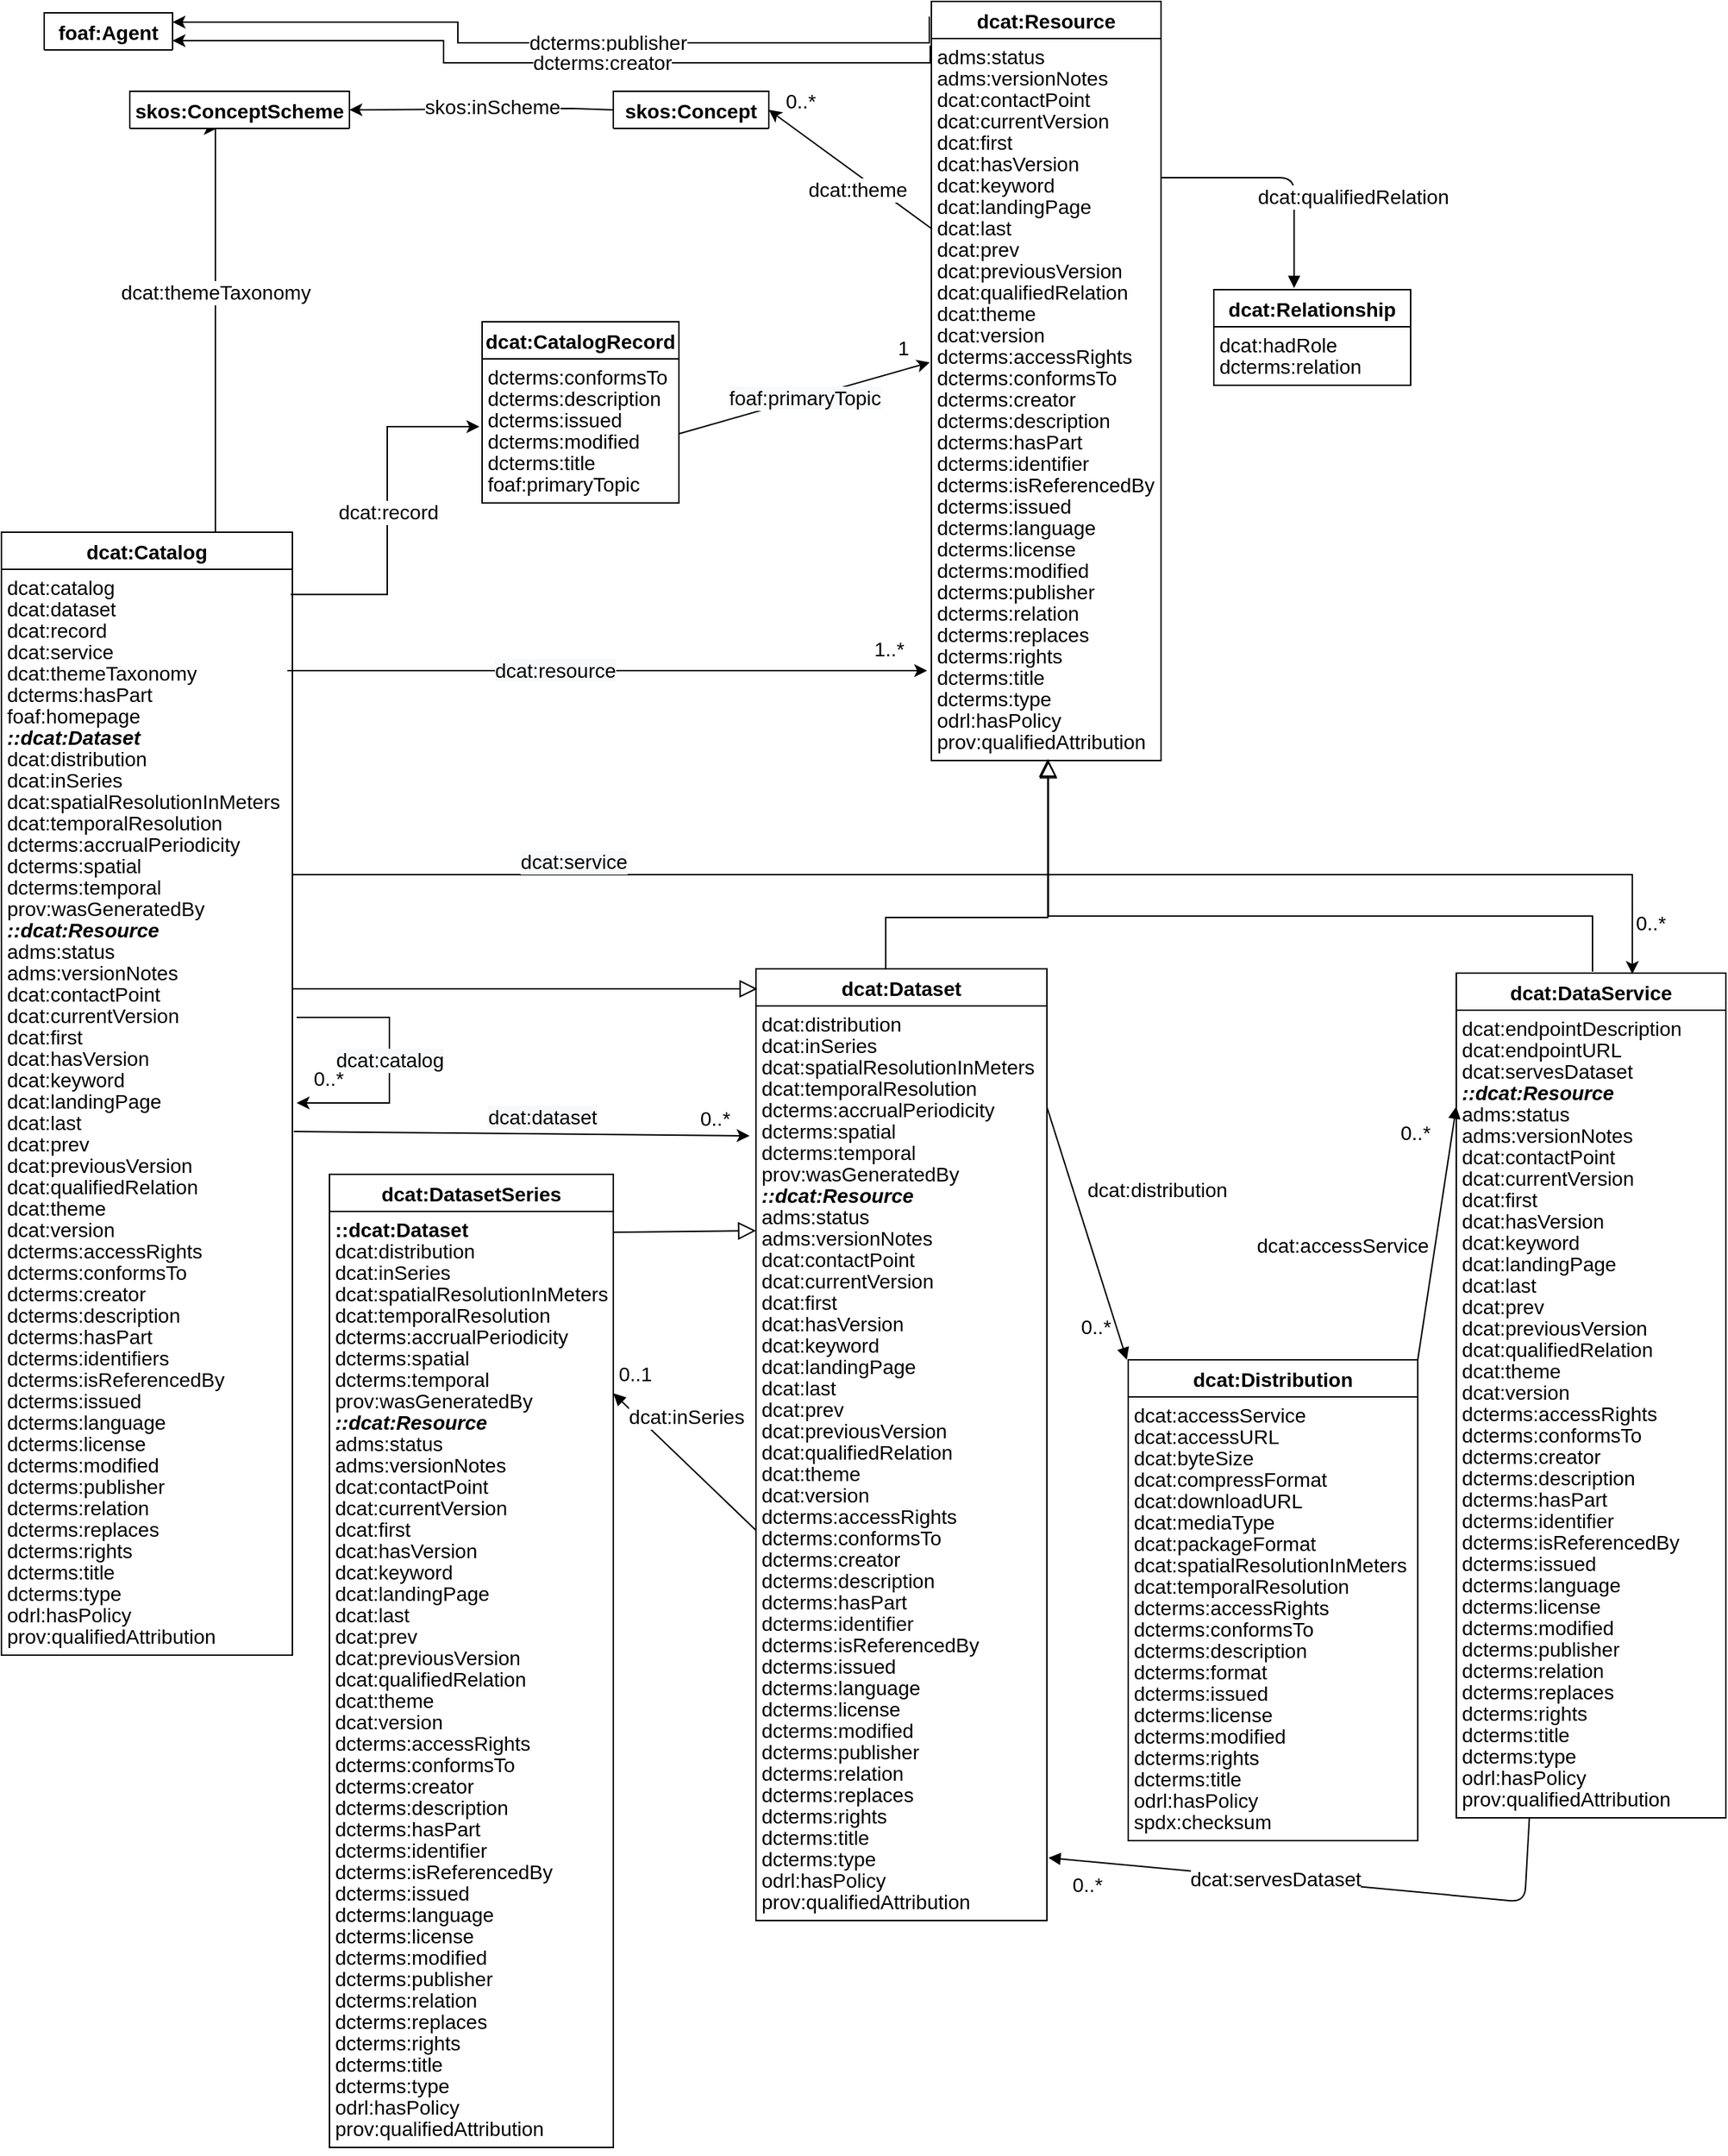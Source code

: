 <mxfile version="16.5.1" type="device"><diagram id="C5RBs43oDa-KdzZeNtuy" name="Page-1"><mxGraphModel dx="2173" dy="832" grid="1" gridSize="10" guides="1" tooltips="1" connect="1" arrows="1" fold="1" page="1" pageScale="1" pageWidth="827" pageHeight="1169" math="0" shadow="0"><root><mxCell id="WIyWlLk6GJQsqaUBKTNV-0"/><mxCell id="WIyWlLk6GJQsqaUBKTNV-1" parent="WIyWlLk6GJQsqaUBKTNV-0"/><mxCell id="vmGSmUaiu8djbb4Gmsd6-0" value="foaf:Agent" style="swimlane;fontStyle=1;childLayout=stackLayout;horizontal=1;startSize=26;horizontalStack=0;resizeParent=1;resizeParentMax=0;resizeLast=0;collapsible=1;marginBottom=0;fontSize=14;spacing=0;" parent="WIyWlLk6GJQsqaUBKTNV-1" vertex="1" collapsed="1"><mxGeometry x="-720" y="16" width="90" height="26" as="geometry"><mxRectangle x="-580" y="16" width="140" height="52" as="alternateBounds"/></mxGeometry></mxCell><mxCell id="vmGSmUaiu8djbb4Gmsd6-51" value="dcat:themeTaxonomy" style="edgeStyle=orthogonalEdgeStyle;rounded=0;orthogonalLoop=1;jettySize=auto;html=1;exitX=0.75;exitY=0;exitDx=0;exitDy=0;entryX=0.396;entryY=0.962;entryDx=0;entryDy=0;fontSize=14;spacing=0;entryPerimeter=0;" parent="WIyWlLk6GJQsqaUBKTNV-1" source="vmGSmUaiu8djbb4Gmsd6-6" target="vmGSmUaiu8djbb4Gmsd6-48" edge="1"><mxGeometry x="0.192" relative="1" as="geometry"><Array as="points"><mxPoint x="-600" y="380"/><mxPoint x="-600" y="97"/></Array><mxPoint as="offset"/></mxGeometry></mxCell><mxCell id="vmGSmUaiu8djbb4Gmsd6-6" value="dcat:Catalog" style="swimlane;fontStyle=1;childLayout=stackLayout;horizontal=1;startSize=26;horizontalStack=0;resizeParent=1;resizeParentMax=0;resizeLast=0;collapsible=1;marginBottom=0;spacing=0;fontSize=14;" parent="WIyWlLk6GJQsqaUBKTNV-1" vertex="1"><mxGeometry x="-750" y="380" width="204" height="787" as="geometry"/></mxCell><mxCell id="vmGSmUaiu8djbb4Gmsd6-7" value="dcat:catalog" style="text;strokeColor=none;fillColor=none;align=left;verticalAlign=top;spacingLeft=4;spacingRight=4;overflow=hidden;rotatable=0;points=[[0,0.5],[1,0.5]];portConstraint=eastwest;spacing=0;fontSize=14;" parent="vmGSmUaiu8djbb4Gmsd6-6" vertex="1"><mxGeometry y="26" width="204" height="15" as="geometry"/></mxCell><mxCell id="vmGSmUaiu8djbb4Gmsd6-8" value="dcat:dataset" style="text;strokeColor=none;fillColor=none;align=left;verticalAlign=top;spacingLeft=4;spacingRight=4;overflow=hidden;rotatable=0;points=[[0,0.5],[1,0.5]];portConstraint=eastwest;spacing=0;fontSize=14;" parent="vmGSmUaiu8djbb4Gmsd6-6" vertex="1"><mxGeometry y="41" width="204" height="15" as="geometry"/></mxCell><mxCell id="vmGSmUaiu8djbb4Gmsd6-9" value="dcat:record" style="text;strokeColor=none;fillColor=none;align=left;verticalAlign=top;spacingLeft=4;spacingRight=4;overflow=hidden;rotatable=0;points=[[0,0.5],[1,0.5]];portConstraint=eastwest;spacing=0;fontSize=14;" parent="vmGSmUaiu8djbb4Gmsd6-6" vertex="1"><mxGeometry y="56" width="204" height="15" as="geometry"/></mxCell><mxCell id="vmGSmUaiu8djbb4Gmsd6-10" value="dcat:service" style="text;strokeColor=none;fillColor=none;align=left;verticalAlign=top;spacingLeft=4;spacingRight=4;overflow=hidden;rotatable=0;points=[[0,0.5],[1,0.5]];portConstraint=eastwest;spacing=0;fontSize=14;" parent="vmGSmUaiu8djbb4Gmsd6-6" vertex="1"><mxGeometry y="71" width="204" height="15" as="geometry"/></mxCell><mxCell id="vmGSmUaiu8djbb4Gmsd6-11" value="dcat:themeTaxonomy" style="text;strokeColor=none;fillColor=none;align=left;verticalAlign=top;spacingLeft=4;spacingRight=4;overflow=hidden;rotatable=0;points=[[0,0.5],[1,0.5]];portConstraint=eastwest;spacing=0;fontSize=14;" parent="vmGSmUaiu8djbb4Gmsd6-6" vertex="1"><mxGeometry y="86" width="204" height="15" as="geometry"/></mxCell><mxCell id="vmGSmUaiu8djbb4Gmsd6-12" value="dcterms:hasPart" style="text;strokeColor=none;fillColor=none;align=left;verticalAlign=top;spacingLeft=4;spacingRight=4;overflow=hidden;rotatable=0;points=[[0,0.5],[1,0.5]];portConstraint=eastwest;spacing=0;fontSize=14;" parent="vmGSmUaiu8djbb4Gmsd6-6" vertex="1"><mxGeometry y="101" width="204" height="15" as="geometry"/></mxCell><mxCell id="vmGSmUaiu8djbb4Gmsd6-13" value="foaf:homepage" style="text;strokeColor=none;fillColor=none;align=left;verticalAlign=top;spacingLeft=4;spacingRight=4;overflow=hidden;rotatable=0;points=[[0,0.5],[1,0.5]];portConstraint=eastwest;spacing=0;fontSize=14;" parent="vmGSmUaiu8djbb4Gmsd6-6" vertex="1"><mxGeometry y="116" width="204" height="15" as="geometry"/></mxCell><mxCell id="vmGSmUaiu8djbb4Gmsd6-14" value="::dcat:Dataset" style="text;strokeColor=none;fillColor=none;align=left;verticalAlign=top;spacingLeft=4;spacingRight=4;overflow=hidden;rotatable=0;points=[[0,0.5],[1,0.5]];portConstraint=eastwest;fontStyle=3;spacing=0;fontSize=14;" parent="vmGSmUaiu8djbb4Gmsd6-6" vertex="1"><mxGeometry y="131" width="204" height="15" as="geometry"/></mxCell><mxCell id="vmGSmUaiu8djbb4Gmsd6-15" value="dcat:distribution" style="text;strokeColor=none;fillColor=none;align=left;verticalAlign=top;spacingLeft=4;spacingRight=4;overflow=hidden;rotatable=0;points=[[0,0.5],[1,0.5]];portConstraint=eastwest;fontStyle=0;spacing=0;fontSize=14;" parent="vmGSmUaiu8djbb4Gmsd6-6" vertex="1"><mxGeometry y="146" width="204" height="15" as="geometry"/></mxCell><mxCell id="WtcSwrlRSmDx4HRtXOxf-110" value="dcat:inSeries" style="text;strokeColor=none;fillColor=none;align=left;verticalAlign=top;spacingLeft=4;spacingRight=4;overflow=hidden;rotatable=0;points=[[0,0.5],[1,0.5]];portConstraint=eastwest;fontStyle=0;spacing=0;fontSize=14;" parent="vmGSmUaiu8djbb4Gmsd6-6" vertex="1"><mxGeometry y="161" width="204" height="15" as="geometry"/></mxCell><mxCell id="vmGSmUaiu8djbb4Gmsd6-16" value="dcat:spatialResolutionInMeters" style="text;strokeColor=none;fillColor=none;align=left;verticalAlign=top;spacingLeft=4;spacingRight=4;overflow=hidden;rotatable=0;points=[[0,0.5],[1,0.5]];portConstraint=eastwest;fontStyle=0;spacing=0;fontSize=14;" parent="vmGSmUaiu8djbb4Gmsd6-6" vertex="1"><mxGeometry y="176" width="204" height="15" as="geometry"/></mxCell><mxCell id="vmGSmUaiu8djbb4Gmsd6-18" value="dcat:temporalResolution" style="text;strokeColor=none;fillColor=none;align=left;verticalAlign=top;spacingLeft=4;spacingRight=4;overflow=hidden;rotatable=0;points=[[0,0.5],[1,0.5]];portConstraint=eastwest;fontStyle=0;spacing=0;fontSize=14;" parent="vmGSmUaiu8djbb4Gmsd6-6" vertex="1"><mxGeometry y="191" width="204" height="15" as="geometry"/></mxCell><mxCell id="vmGSmUaiu8djbb4Gmsd6-19" value="dcterms:accrualPeriodicity" style="text;strokeColor=none;fillColor=none;align=left;verticalAlign=top;spacingLeft=4;spacingRight=4;overflow=hidden;rotatable=0;points=[[0,0.5],[1,0.5]];portConstraint=eastwest;fontStyle=0;spacing=0;fontSize=14;" parent="vmGSmUaiu8djbb4Gmsd6-6" vertex="1"><mxGeometry y="206" width="204" height="15" as="geometry"/></mxCell><mxCell id="vmGSmUaiu8djbb4Gmsd6-20" value="dcterms:spatial" style="text;strokeColor=none;fillColor=none;align=left;verticalAlign=top;spacingLeft=4;spacingRight=4;overflow=hidden;rotatable=0;points=[[0,0.5],[1,0.5]];portConstraint=eastwest;fontStyle=0;spacing=0;fontSize=14;" parent="vmGSmUaiu8djbb4Gmsd6-6" vertex="1"><mxGeometry y="221" width="204" height="15" as="geometry"/></mxCell><mxCell id="vmGSmUaiu8djbb4Gmsd6-21" value="dcterms:temporal" style="text;strokeColor=none;fillColor=none;align=left;verticalAlign=top;spacingLeft=4;spacingRight=4;overflow=hidden;rotatable=0;points=[[0,0.5],[1,0.5]];portConstraint=eastwest;fontStyle=0;spacing=0;fontSize=14;" parent="vmGSmUaiu8djbb4Gmsd6-6" vertex="1"><mxGeometry y="236" width="204" height="15" as="geometry"/></mxCell><mxCell id="vmGSmUaiu8djbb4Gmsd6-22" value="prov:wasGeneratedBy" style="text;strokeColor=none;fillColor=none;align=left;verticalAlign=top;spacingLeft=4;spacingRight=4;overflow=hidden;rotatable=0;points=[[0,0.5],[1,0.5]];portConstraint=eastwest;fontStyle=0;spacing=0;fontSize=14;" parent="vmGSmUaiu8djbb4Gmsd6-6" vertex="1"><mxGeometry y="251" width="204" height="15" as="geometry"/></mxCell><mxCell id="vmGSmUaiu8djbb4Gmsd6-23" value="::dcat:Resource" style="text;strokeColor=none;fillColor=none;align=left;verticalAlign=top;spacingLeft=4;spacingRight=4;overflow=hidden;rotatable=0;points=[[0,0.5],[1,0.5]];portConstraint=eastwest;fontStyle=3;spacing=0;fontSize=14;" parent="vmGSmUaiu8djbb4Gmsd6-6" vertex="1"><mxGeometry y="266" width="204" height="15" as="geometry"/></mxCell><mxCell id="vmGSmUaiu8djbb4Gmsd6-24" value="adms:status" style="text;strokeColor=none;fillColor=none;align=left;verticalAlign=top;spacingLeft=4;spacingRight=4;overflow=hidden;rotatable=0;points=[[0,0.5],[1,0.5]];portConstraint=eastwest;fontStyle=0;spacing=0;fontSize=14;" parent="vmGSmUaiu8djbb4Gmsd6-6" vertex="1"><mxGeometry y="281" width="204" height="15" as="geometry"/></mxCell><mxCell id="WtcSwrlRSmDx4HRtXOxf-92" value="adms:versionNotes" style="text;strokeColor=none;fillColor=none;align=left;verticalAlign=top;spacingLeft=4;spacingRight=4;overflow=hidden;rotatable=0;points=[[0,0.5],[1,0.5]];portConstraint=eastwest;fontStyle=0;spacing=0;fontSize=14;" parent="vmGSmUaiu8djbb4Gmsd6-6" vertex="1"><mxGeometry y="296" width="204" height="15" as="geometry"/></mxCell><mxCell id="WtcSwrlRSmDx4HRtXOxf-91" value="dcat:contactPoint" style="text;strokeColor=none;fillColor=none;align=left;verticalAlign=top;spacingLeft=4;spacingRight=4;overflow=hidden;rotatable=0;points=[[0,0.5],[1,0.5]];portConstraint=eastwest;fontStyle=0;spacing=0;fontSize=14;" parent="vmGSmUaiu8djbb4Gmsd6-6" vertex="1"><mxGeometry y="311" width="204" height="15" as="geometry"/></mxCell><mxCell id="WtcSwrlRSmDx4HRtXOxf-94" value="dcat:currentVersion" style="text;strokeColor=none;fillColor=none;align=left;verticalAlign=top;spacingLeft=4;spacingRight=4;overflow=hidden;rotatable=0;points=[[0,0.5],[1,0.5]];portConstraint=eastwest;fontStyle=0;spacing=0;fontSize=14;" parent="vmGSmUaiu8djbb4Gmsd6-6" vertex="1"><mxGeometry y="326" width="204" height="15" as="geometry"/></mxCell><mxCell id="WtcSwrlRSmDx4HRtXOxf-95" value="dcat:first" style="text;strokeColor=none;fillColor=none;align=left;verticalAlign=top;spacingLeft=4;spacingRight=4;overflow=hidden;rotatable=0;points=[[0,0.5],[1,0.5]];portConstraint=eastwest;fontStyle=0;spacing=0;fontSize=14;" parent="vmGSmUaiu8djbb4Gmsd6-6" vertex="1"><mxGeometry y="341" width="204" height="15" as="geometry"/></mxCell><mxCell id="WtcSwrlRSmDx4HRtXOxf-96" value="dcat:hasVersion" style="text;strokeColor=none;fillColor=none;align=left;verticalAlign=top;spacingLeft=4;spacingRight=4;overflow=hidden;rotatable=0;points=[[0,0.5],[1,0.5]];portConstraint=eastwest;fontStyle=0;spacing=0;fontSize=14;" parent="vmGSmUaiu8djbb4Gmsd6-6" vertex="1"><mxGeometry y="356" width="204" height="15" as="geometry"/></mxCell><mxCell id="vmGSmUaiu8djbb4Gmsd6-25" value="dcat:keyword" style="text;strokeColor=none;fillColor=none;align=left;verticalAlign=top;spacingLeft=4;spacingRight=4;overflow=hidden;rotatable=0;points=[[0,0.5],[1,0.5]];portConstraint=eastwest;fontStyle=0;spacing=0;fontSize=14;" parent="vmGSmUaiu8djbb4Gmsd6-6" vertex="1"><mxGeometry y="371" width="204" height="15" as="geometry"/></mxCell><mxCell id="vmGSmUaiu8djbb4Gmsd6-26" value="dcat:landingPage" style="text;strokeColor=none;fillColor=none;align=left;verticalAlign=top;spacingLeft=4;spacingRight=4;overflow=hidden;rotatable=0;points=[[0,0.5],[1,0.5]];portConstraint=eastwest;fontStyle=0;spacing=0;fontSize=14;" parent="vmGSmUaiu8djbb4Gmsd6-6" vertex="1"><mxGeometry y="386" width="204" height="15" as="geometry"/></mxCell><mxCell id="vmGSmUaiu8djbb4Gmsd6-27" value="dcat:last" style="text;strokeColor=none;fillColor=none;align=left;verticalAlign=top;spacingLeft=4;spacingRight=4;overflow=hidden;rotatable=0;points=[[0,0.5],[1,0.5]];portConstraint=eastwest;fontStyle=0;spacing=0;fontSize=14;" parent="vmGSmUaiu8djbb4Gmsd6-6" vertex="1"><mxGeometry y="401" width="204" height="15" as="geometry"/></mxCell><mxCell id="WtcSwrlRSmDx4HRtXOxf-99" value="dcat:prev" style="text;strokeColor=none;fillColor=none;align=left;verticalAlign=top;spacingLeft=4;spacingRight=4;overflow=hidden;rotatable=0;points=[[0,0.5],[1,0.5]];portConstraint=eastwest;fontStyle=0;spacing=0;fontSize=14;" parent="vmGSmUaiu8djbb4Gmsd6-6" vertex="1"><mxGeometry y="416" width="204" height="15" as="geometry"/></mxCell><mxCell id="WtcSwrlRSmDx4HRtXOxf-101" value="dcat:previousVersion" style="text;strokeColor=none;fillColor=none;align=left;verticalAlign=top;spacingLeft=4;spacingRight=4;overflow=hidden;rotatable=0;points=[[0,0.5],[1,0.5]];portConstraint=eastwest;fontStyle=0;spacing=0;fontSize=14;" parent="vmGSmUaiu8djbb4Gmsd6-6" vertex="1"><mxGeometry y="431" width="204" height="15" as="geometry"/></mxCell><mxCell id="WtcSwrlRSmDx4HRtXOxf-98" value="dcat:qualifiedRelation" style="text;strokeColor=none;fillColor=none;align=left;verticalAlign=top;spacingLeft=4;spacingRight=4;overflow=hidden;rotatable=0;points=[[0,0.5],[1,0.5]];portConstraint=eastwest;fontStyle=0;spacing=0;fontSize=14;" parent="vmGSmUaiu8djbb4Gmsd6-6" vertex="1"><mxGeometry y="446" width="204" height="15" as="geometry"/></mxCell><mxCell id="vmGSmUaiu8djbb4Gmsd6-28" value="dcat:theme" style="text;strokeColor=none;fillColor=none;align=left;verticalAlign=top;spacingLeft=4;spacingRight=4;overflow=hidden;rotatable=0;points=[[0,0.5],[1,0.5]];portConstraint=eastwest;fontStyle=0;spacing=0;fontSize=14;" parent="vmGSmUaiu8djbb4Gmsd6-6" vertex="1"><mxGeometry y="461" width="204" height="15" as="geometry"/></mxCell><mxCell id="WtcSwrlRSmDx4HRtXOxf-105" value="dcat:version" style="text;strokeColor=none;fillColor=none;align=left;verticalAlign=top;spacingLeft=4;spacingRight=4;overflow=hidden;rotatable=0;points=[[0,0.5],[1,0.5]];portConstraint=eastwest;fontStyle=0;spacing=0;fontSize=14;" parent="vmGSmUaiu8djbb4Gmsd6-6" vertex="1"><mxGeometry y="476" width="204" height="15" as="geometry"/></mxCell><mxCell id="vmGSmUaiu8djbb4Gmsd6-29" value="dcterms:accessRights" style="text;strokeColor=none;fillColor=none;align=left;verticalAlign=top;spacingLeft=4;spacingRight=4;overflow=hidden;rotatable=0;points=[[0,0.5],[1,0.5]];portConstraint=eastwest;fontStyle=0;spacing=0;fontSize=14;" parent="vmGSmUaiu8djbb4Gmsd6-6" vertex="1"><mxGeometry y="491" width="204" height="15" as="geometry"/></mxCell><mxCell id="vmGSmUaiu8djbb4Gmsd6-30" value="dcterms:conformsTo" style="text;strokeColor=none;fillColor=none;align=left;verticalAlign=top;spacingLeft=4;spacingRight=4;overflow=hidden;rotatable=0;points=[[0,0.5],[1,0.5]];portConstraint=eastwest;fontStyle=0;spacing=0;fontSize=14;" parent="vmGSmUaiu8djbb4Gmsd6-6" vertex="1"><mxGeometry y="506" width="204" height="15" as="geometry"/></mxCell><mxCell id="vmGSmUaiu8djbb4Gmsd6-31" value="dcterms:creator" style="text;strokeColor=none;fillColor=none;align=left;verticalAlign=top;spacingLeft=4;spacingRight=4;overflow=hidden;rotatable=0;points=[[0,0.5],[1,0.5]];portConstraint=eastwest;fontStyle=0;spacing=0;fontSize=14;" parent="vmGSmUaiu8djbb4Gmsd6-6" vertex="1"><mxGeometry y="521" width="204" height="15" as="geometry"/></mxCell><mxCell id="vmGSmUaiu8djbb4Gmsd6-32" value="dcterms:description" style="text;strokeColor=none;fillColor=none;align=left;verticalAlign=top;spacingLeft=4;spacingRight=4;overflow=hidden;rotatable=0;points=[[0,0.5],[1,0.5]];portConstraint=eastwest;fontStyle=0;spacing=0;fontSize=14;" parent="vmGSmUaiu8djbb4Gmsd6-6" vertex="1"><mxGeometry y="536" width="204" height="15" as="geometry"/></mxCell><mxCell id="Z91O0_p0OZi303Olt7Vt-1" value="dcterms:hasPart" style="text;strokeColor=none;fillColor=none;align=left;verticalAlign=top;spacingLeft=4;spacingRight=4;overflow=hidden;rotatable=0;points=[[0,0.5],[1,0.5]];portConstraint=eastwest;fontStyle=0;spacing=0;fontSize=14;" parent="vmGSmUaiu8djbb4Gmsd6-6" vertex="1"><mxGeometry y="551" width="204" height="15" as="geometry"/></mxCell><mxCell id="vmGSmUaiu8djbb4Gmsd6-33" value="dcterms:identifiers" style="text;strokeColor=none;fillColor=none;align=left;verticalAlign=top;spacingLeft=4;spacingRight=4;overflow=hidden;rotatable=0;points=[[0,0.5],[1,0.5]];portConstraint=eastwest;fontStyle=0;spacing=0;fontSize=14;" parent="vmGSmUaiu8djbb4Gmsd6-6" vertex="1"><mxGeometry y="566" width="204" height="15" as="geometry"/></mxCell><mxCell id="vmGSmUaiu8djbb4Gmsd6-34" value="dcterms:isReferencedBy" style="text;strokeColor=none;fillColor=none;align=left;verticalAlign=top;spacingLeft=4;spacingRight=4;overflow=hidden;rotatable=0;points=[[0,0.5],[1,0.5]];portConstraint=eastwest;fontStyle=0;spacing=0;fontSize=14;" parent="vmGSmUaiu8djbb4Gmsd6-6" vertex="1"><mxGeometry y="581" width="204" height="15" as="geometry"/></mxCell><mxCell id="vmGSmUaiu8djbb4Gmsd6-35" value="dcterms:issued" style="text;strokeColor=none;fillColor=none;align=left;verticalAlign=top;spacingLeft=4;spacingRight=4;overflow=hidden;rotatable=0;points=[[0,0.5],[1,0.5]];portConstraint=eastwest;fontStyle=0;spacing=0;fontSize=14;" parent="vmGSmUaiu8djbb4Gmsd6-6" vertex="1"><mxGeometry y="596" width="204" height="15" as="geometry"/></mxCell><mxCell id="vmGSmUaiu8djbb4Gmsd6-36" value="dcterms:language" style="text;strokeColor=none;fillColor=none;align=left;verticalAlign=top;spacingLeft=4;spacingRight=4;overflow=hidden;rotatable=0;points=[[0,0.5],[1,0.5]];portConstraint=eastwest;fontStyle=0;spacing=0;fontSize=14;" parent="vmGSmUaiu8djbb4Gmsd6-6" vertex="1"><mxGeometry y="611" width="204" height="15" as="geometry"/></mxCell><mxCell id="vmGSmUaiu8djbb4Gmsd6-37" value="dcterms:license" style="text;strokeColor=none;fillColor=none;align=left;verticalAlign=top;spacingLeft=4;spacingRight=4;overflow=hidden;rotatable=0;points=[[0,0.5],[1,0.5]];portConstraint=eastwest;fontStyle=0;spacing=0;fontSize=14;" parent="vmGSmUaiu8djbb4Gmsd6-6" vertex="1"><mxGeometry y="626" width="204" height="15" as="geometry"/></mxCell><mxCell id="vmGSmUaiu8djbb4Gmsd6-38" value="dcterms:modified" style="text;strokeColor=none;fillColor=none;align=left;verticalAlign=top;spacingLeft=4;spacingRight=4;overflow=hidden;rotatable=0;points=[[0,0.5],[1,0.5]];portConstraint=eastwest;fontStyle=0;spacing=0;fontSize=14;" parent="vmGSmUaiu8djbb4Gmsd6-6" vertex="1"><mxGeometry y="641" width="204" height="15" as="geometry"/></mxCell><mxCell id="vmGSmUaiu8djbb4Gmsd6-40" value="dcterms:publisher" style="text;strokeColor=none;fillColor=none;align=left;verticalAlign=top;spacingLeft=4;spacingRight=4;overflow=hidden;rotatable=0;points=[[0,0.5],[1,0.5]];portConstraint=eastwest;fontStyle=0;spacing=0;fontSize=14;" parent="vmGSmUaiu8djbb4Gmsd6-6" vertex="1"><mxGeometry y="656" width="204" height="15" as="geometry"/></mxCell><mxCell id="vmGSmUaiu8djbb4Gmsd6-41" value="dcterms:relation" style="text;strokeColor=none;fillColor=none;align=left;verticalAlign=top;spacingLeft=4;spacingRight=4;overflow=hidden;rotatable=0;points=[[0,0.5],[1,0.5]];portConstraint=eastwest;fontStyle=0;spacing=0;fontSize=14;" parent="vmGSmUaiu8djbb4Gmsd6-6" vertex="1"><mxGeometry y="671" width="204" height="15" as="geometry"/></mxCell><mxCell id="WtcSwrlRSmDx4HRtXOxf-106" value="dcterms:replaces" style="text;strokeColor=none;fillColor=none;align=left;verticalAlign=top;spacingLeft=4;spacingRight=4;overflow=hidden;rotatable=0;points=[[0,0.5],[1,0.5]];portConstraint=eastwest;fontStyle=0;spacing=0;fontSize=14;" parent="vmGSmUaiu8djbb4Gmsd6-6" vertex="1"><mxGeometry y="686" width="204" height="15" as="geometry"/></mxCell><mxCell id="vmGSmUaiu8djbb4Gmsd6-42" value="dcterms:rights" style="text;strokeColor=none;fillColor=none;align=left;verticalAlign=top;spacingLeft=4;spacingRight=4;overflow=hidden;rotatable=0;points=[[0,0.5],[1,0.5]];portConstraint=eastwest;fontStyle=0;spacing=0;fontSize=14;" parent="vmGSmUaiu8djbb4Gmsd6-6" vertex="1"><mxGeometry y="701" width="204" height="15" as="geometry"/></mxCell><mxCell id="vmGSmUaiu8djbb4Gmsd6-43" value="dcterms:title" style="text;strokeColor=none;fillColor=none;align=left;verticalAlign=top;spacingLeft=4;spacingRight=4;overflow=hidden;rotatable=0;points=[[0,0.5],[1,0.5]];portConstraint=eastwest;fontStyle=0;spacing=0;fontSize=14;" parent="vmGSmUaiu8djbb4Gmsd6-6" vertex="1"><mxGeometry y="716" width="204" height="15" as="geometry"/></mxCell><mxCell id="vmGSmUaiu8djbb4Gmsd6-44" value="dcterms:type" style="text;strokeColor=none;fillColor=none;align=left;verticalAlign=top;spacingLeft=4;spacingRight=4;overflow=hidden;rotatable=0;points=[[0,0.5],[1,0.5]];portConstraint=eastwest;fontStyle=0;spacing=0;fontSize=14;" parent="vmGSmUaiu8djbb4Gmsd6-6" vertex="1"><mxGeometry y="731" width="204" height="15" as="geometry"/></mxCell><mxCell id="vmGSmUaiu8djbb4Gmsd6-45" value="odrl:hasPolicy" style="text;strokeColor=none;fillColor=none;align=left;verticalAlign=top;spacingLeft=4;spacingRight=4;overflow=hidden;rotatable=0;points=[[0,0.5],[1,0.5]];portConstraint=eastwest;fontStyle=0;spacing=0;fontSize=14;" parent="vmGSmUaiu8djbb4Gmsd6-6" vertex="1"><mxGeometry y="746" width="204" height="15" as="geometry"/></mxCell><mxCell id="vmGSmUaiu8djbb4Gmsd6-46" value="prov:qualifiedAttribution" style="text;strokeColor=none;fillColor=none;align=left;verticalAlign=top;spacingLeft=4;spacingRight=4;overflow=hidden;rotatable=0;points=[[0,0.5],[1,0.5]];portConstraint=eastwest;fontStyle=0;spacing=0;fontSize=14;" parent="vmGSmUaiu8djbb4Gmsd6-6" vertex="1"><mxGeometry y="761" width="204" height="26" as="geometry"/></mxCell><mxCell id="vmGSmUaiu8djbb4Gmsd6-259" value="&lt;span style=&quot;font-size: 14px; text-align: left; background-color: rgb(248, 249, 250);&quot;&gt;dcat:catalog&lt;/span&gt;" style="rounded=0;orthogonalLoop=1;jettySize=auto;html=1;fontSize=14;edgeStyle=orthogonalEdgeStyle;spacing=0;" parent="vmGSmUaiu8djbb4Gmsd6-6" edge="1"><mxGeometry relative="1" as="geometry"><mxPoint x="207" y="340" as="sourcePoint"/><mxPoint x="207" y="400" as="targetPoint"/><Array as="points"><mxPoint x="272" y="340"/><mxPoint x="272" y="400"/></Array></mxGeometry></mxCell><mxCell id="vmGSmUaiu8djbb4Gmsd6-260" value="0..*" style="edgeLabel;html=1;align=center;verticalAlign=middle;resizable=0;points=[];fontSize=14;spacing=0;" parent="vmGSmUaiu8djbb4Gmsd6-259" vertex="1" connectable="0"><mxGeometry x="0.905" y="-1" relative="1" as="geometry"><mxPoint x="13" y="-16" as="offset"/></mxGeometry></mxCell><mxCell id="vmGSmUaiu8djbb4Gmsd6-48" value="skos:ConceptScheme" style="swimlane;fontStyle=1;childLayout=stackLayout;horizontal=1;startSize=26;horizontalStack=0;resizeParent=1;resizeParentMax=0;resizeLast=0;collapsible=1;marginBottom=0;fontSize=14;spacing=0;" parent="WIyWlLk6GJQsqaUBKTNV-1" vertex="1" collapsed="1"><mxGeometry x="-660" y="71" width="154" height="26" as="geometry"><mxRectangle x="-580" y="16" width="140" height="52" as="alternateBounds"/></mxGeometry></mxCell><mxCell id="vmGSmUaiu8djbb4Gmsd6-94" style="rounded=0;orthogonalLoop=1;jettySize=auto;html=1;exitX=0;exitY=0.5;exitDx=0;exitDy=0;entryX=1;entryY=0.5;entryDx=0;entryDy=0;fontSize=14;spacing=0;" parent="WIyWlLk6GJQsqaUBKTNV-1" source="vmGSmUaiu8djbb4Gmsd6-52" target="vmGSmUaiu8djbb4Gmsd6-48" edge="1"><mxGeometry relative="1" as="geometry"><Array as="points"><mxPoint x="-350" y="83"/></Array></mxGeometry></mxCell><mxCell id="vmGSmUaiu8djbb4Gmsd6-95" value="skos:inScheme" style="edgeLabel;html=1;align=center;verticalAlign=middle;resizable=0;points=[];fontSize=14;spacing=0;" parent="vmGSmUaiu8djbb4Gmsd6-94" vertex="1" connectable="0"><mxGeometry x="-0.133" relative="1" as="geometry"><mxPoint x="-5" y="-2" as="offset"/></mxGeometry></mxCell><mxCell id="vmGSmUaiu8djbb4Gmsd6-52" value="skos:Concept" style="swimlane;fontStyle=1;childLayout=stackLayout;horizontal=1;startSize=26;horizontalStack=0;resizeParent=1;resizeParentMax=0;resizeLast=0;collapsible=1;marginBottom=0;fontSize=14;spacing=0;" parent="WIyWlLk6GJQsqaUBKTNV-1" vertex="1" collapsed="1"><mxGeometry x="-321" y="71" width="109" height="26" as="geometry"><mxRectangle x="-580" y="16" width="140" height="52" as="alternateBounds"/></mxGeometry></mxCell><mxCell id="vmGSmUaiu8djbb4Gmsd6-92" style="rounded=0;orthogonalLoop=1;jettySize=auto;html=1;exitX=0.003;exitY=-0.1;exitDx=0;exitDy=0;fontSize=14;entryX=1;entryY=0.5;entryDx=0;entryDy=0;exitPerimeter=0;spacing=0;" parent="WIyWlLk6GJQsqaUBKTNV-1" source="vmGSmUaiu8djbb4Gmsd6-72" target="vmGSmUaiu8djbb4Gmsd6-52" edge="1"><mxGeometry relative="1" as="geometry"><mxPoint x="110" y="79.485" as="sourcePoint"/><mxPoint x="-130" y="85" as="targetPoint"/></mxGeometry></mxCell><mxCell id="vmGSmUaiu8djbb4Gmsd6-93" value="dcat:theme" style="edgeLabel;html=1;align=center;verticalAlign=middle;resizable=0;points=[];fontSize=14;spacing=0;" parent="vmGSmUaiu8djbb4Gmsd6-92" vertex="1" connectable="0"><mxGeometry x="-0.333" relative="1" as="geometry"><mxPoint x="-14" as="offset"/></mxGeometry></mxCell><mxCell id="vmGSmUaiu8djbb4Gmsd6-246" value="0..*" style="edgeLabel;html=1;align=center;verticalAlign=middle;resizable=0;points=[];fontSize=14;spacing=0;" parent="vmGSmUaiu8djbb4Gmsd6-92" vertex="1" connectable="0"><mxGeometry x="0.826" relative="1" as="geometry"><mxPoint x="12" y="-13" as="offset"/></mxGeometry></mxCell><mxCell id="vmGSmUaiu8djbb4Gmsd6-53" value="dcat:Resource" style="swimlane;fontStyle=1;childLayout=stackLayout;horizontal=1;startSize=26;horizontalStack=0;resizeParent=1;resizeParentMax=0;resizeLast=0;collapsible=1;marginBottom=0;spacing=0;fontSize=14;" parent="WIyWlLk6GJQsqaUBKTNV-1" vertex="1"><mxGeometry x="-98" y="8" width="161" height="532" as="geometry"/></mxCell><mxCell id="vmGSmUaiu8djbb4Gmsd6-54" value="adms:status" style="text;strokeColor=none;fillColor=none;align=left;verticalAlign=top;spacingLeft=4;spacingRight=4;overflow=hidden;rotatable=0;points=[[0,0.5],[1,0.5]];portConstraint=eastwest;spacing=0;fontSize=14;" parent="vmGSmUaiu8djbb4Gmsd6-53" vertex="1"><mxGeometry y="26" width="161" height="15" as="geometry"/></mxCell><mxCell id="WtcSwrlRSmDx4HRtXOxf-61" value="adms:versionNotes" style="text;strokeColor=none;fillColor=none;align=left;verticalAlign=top;spacingLeft=4;spacingRight=4;overflow=hidden;rotatable=0;points=[[0,0.5],[1,0.5]];portConstraint=eastwest;spacing=0;fontSize=14;" parent="vmGSmUaiu8djbb4Gmsd6-53" vertex="1"><mxGeometry y="41" width="161" height="15" as="geometry"/></mxCell><mxCell id="WtcSwrlRSmDx4HRtXOxf-67" value="dcat:contactPoint" style="text;strokeColor=none;fillColor=none;align=left;verticalAlign=top;spacingLeft=4;spacingRight=4;overflow=hidden;rotatable=0;points=[[0,0.5],[1,0.5]];portConstraint=eastwest;spacing=0;fontSize=14;" parent="vmGSmUaiu8djbb4Gmsd6-53" vertex="1"><mxGeometry y="56" width="161" height="15" as="geometry"/></mxCell><mxCell id="WtcSwrlRSmDx4HRtXOxf-64" value="dcat:currentVersion" style="text;strokeColor=none;fillColor=none;align=left;verticalAlign=top;spacingLeft=4;spacingRight=4;overflow=hidden;rotatable=0;points=[[0,0.5],[1,0.5]];portConstraint=eastwest;spacing=0;fontSize=14;" parent="vmGSmUaiu8djbb4Gmsd6-53" vertex="1"><mxGeometry y="71" width="161" height="15" as="geometry"/></mxCell><mxCell id="WtcSwrlRSmDx4HRtXOxf-66" value="dcat:first" style="text;strokeColor=none;fillColor=none;align=left;verticalAlign=top;spacingLeft=4;spacingRight=4;overflow=hidden;rotatable=0;points=[[0,0.5],[1,0.5]];portConstraint=eastwest;spacing=0;fontSize=14;" parent="vmGSmUaiu8djbb4Gmsd6-53" vertex="1"><mxGeometry y="86" width="161" height="15" as="geometry"/></mxCell><mxCell id="WtcSwrlRSmDx4HRtXOxf-69" value="dcat:hasVersion" style="text;strokeColor=none;fillColor=none;align=left;verticalAlign=top;spacingLeft=4;spacingRight=4;overflow=hidden;rotatable=0;points=[[0,0.5],[1,0.5]];portConstraint=eastwest;spacing=0;fontSize=14;" parent="vmGSmUaiu8djbb4Gmsd6-53" vertex="1"><mxGeometry y="101" width="161" height="15" as="geometry"/></mxCell><mxCell id="vmGSmUaiu8djbb4Gmsd6-71" value="dcat:keyword" style="text;strokeColor=none;fillColor=none;align=left;verticalAlign=top;spacingLeft=4;spacingRight=4;overflow=hidden;rotatable=0;points=[[0,0.5],[1,0.5]];portConstraint=eastwest;fontStyle=0;spacing=0;fontSize=14;" parent="vmGSmUaiu8djbb4Gmsd6-53" vertex="1"><mxGeometry y="116" width="161" height="15" as="geometry"/></mxCell><mxCell id="WtcSwrlRSmDx4HRtXOxf-70" value="dcat:landingPage" style="text;strokeColor=none;fillColor=none;align=left;verticalAlign=top;spacingLeft=4;spacingRight=4;overflow=hidden;rotatable=0;points=[[0,0.5],[1,0.5]];portConstraint=eastwest;fontStyle=0;spacing=0;fontSize=14;" parent="vmGSmUaiu8djbb4Gmsd6-53" vertex="1"><mxGeometry y="131" width="161" height="15" as="geometry"/></mxCell><mxCell id="WtcSwrlRSmDx4HRtXOxf-68" value="dcat:last" style="text;strokeColor=none;fillColor=none;align=left;verticalAlign=top;spacingLeft=4;spacingRight=4;overflow=hidden;rotatable=0;points=[[0,0.5],[1,0.5]];portConstraint=eastwest;spacing=0;fontSize=14;" parent="vmGSmUaiu8djbb4Gmsd6-53" vertex="1"><mxGeometry y="146" width="161" height="15" as="geometry"/></mxCell><mxCell id="vmGSmUaiu8djbb4Gmsd6-72" value="dcat:prev" style="text;strokeColor=none;fillColor=none;align=left;verticalAlign=top;spacingLeft=4;spacingRight=4;overflow=hidden;rotatable=0;points=[[0,0.5],[1,0.5]];portConstraint=eastwest;fontStyle=0;spacing=0;fontSize=14;" parent="vmGSmUaiu8djbb4Gmsd6-53" vertex="1"><mxGeometry y="161" width="161" height="15" as="geometry"/></mxCell><mxCell id="WtcSwrlRSmDx4HRtXOxf-71" value="dcat:previousVersion" style="text;strokeColor=none;fillColor=none;align=left;verticalAlign=top;spacingLeft=4;spacingRight=4;overflow=hidden;rotatable=0;points=[[0,0.5],[1,0.5]];portConstraint=eastwest;fontStyle=0;spacing=0;fontSize=14;" parent="vmGSmUaiu8djbb4Gmsd6-53" vertex="1"><mxGeometry y="176" width="161" height="15" as="geometry"/></mxCell><mxCell id="vmGSmUaiu8djbb4Gmsd6-73" value="dcat:qualifiedRelation" style="text;strokeColor=none;fillColor=none;align=left;verticalAlign=top;spacingLeft=4;spacingRight=4;overflow=hidden;rotatable=0;points=[[0,0.5],[1,0.5]];portConstraint=eastwest;fontStyle=0;spacing=0;fontSize=14;" parent="vmGSmUaiu8djbb4Gmsd6-53" vertex="1"><mxGeometry y="191" width="161" height="15" as="geometry"/></mxCell><mxCell id="vmGSmUaiu8djbb4Gmsd6-74" value="dcat:theme" style="text;strokeColor=none;fillColor=none;align=left;verticalAlign=top;spacingLeft=4;spacingRight=4;overflow=hidden;rotatable=0;points=[[0,0.5],[1,0.5]];portConstraint=eastwest;fontStyle=0;spacing=0;fontSize=14;" parent="vmGSmUaiu8djbb4Gmsd6-53" vertex="1"><mxGeometry y="206" width="161" height="15" as="geometry"/></mxCell><mxCell id="WtcSwrlRSmDx4HRtXOxf-72" value="dcat:version" style="text;strokeColor=none;fillColor=none;align=left;verticalAlign=top;spacingLeft=4;spacingRight=4;overflow=hidden;rotatable=0;points=[[0,0.5],[1,0.5]];portConstraint=eastwest;spacing=0;fontSize=14;" parent="vmGSmUaiu8djbb4Gmsd6-53" vertex="1"><mxGeometry y="221" width="161" height="15" as="geometry"/></mxCell><mxCell id="vmGSmUaiu8djbb4Gmsd6-75" value="dcterms:accessRights" style="text;strokeColor=none;fillColor=none;align=left;verticalAlign=top;spacingLeft=4;spacingRight=4;overflow=hidden;rotatable=0;points=[[0,0.5],[1,0.5]];portConstraint=eastwest;fontStyle=0;spacing=0;fontSize=14;" parent="vmGSmUaiu8djbb4Gmsd6-53" vertex="1"><mxGeometry y="236" width="161" height="15" as="geometry"/></mxCell><mxCell id="vmGSmUaiu8djbb4Gmsd6-76" value="dcterms:conformsTo" style="text;strokeColor=none;fillColor=none;align=left;verticalAlign=top;spacingLeft=4;spacingRight=4;overflow=hidden;rotatable=0;points=[[0,0.5],[1,0.5]];portConstraint=eastwest;fontStyle=0;spacing=0;fontSize=14;" parent="vmGSmUaiu8djbb4Gmsd6-53" vertex="1"><mxGeometry y="251" width="161" height="15" as="geometry"/></mxCell><mxCell id="vmGSmUaiu8djbb4Gmsd6-77" value="dcterms:creator" style="text;strokeColor=none;fillColor=none;align=left;verticalAlign=top;spacingLeft=4;spacingRight=4;overflow=hidden;rotatable=0;points=[[0,0.5],[1,0.5]];portConstraint=eastwest;fontStyle=0;spacing=0;fontSize=14;" parent="vmGSmUaiu8djbb4Gmsd6-53" vertex="1"><mxGeometry y="266" width="161" height="15" as="geometry"/></mxCell><mxCell id="vmGSmUaiu8djbb4Gmsd6-78" value="dcterms:description" style="text;strokeColor=none;fillColor=none;align=left;verticalAlign=top;spacingLeft=4;spacingRight=4;overflow=hidden;rotatable=0;points=[[0,0.5],[1,0.5]];portConstraint=eastwest;fontStyle=0;spacing=0;fontSize=14;" parent="vmGSmUaiu8djbb4Gmsd6-53" vertex="1"><mxGeometry y="281" width="161" height="15" as="geometry"/></mxCell><mxCell id="yW0mylwZ8v9NM_ylRUd2-1" value="dcterms:hasPart" style="text;strokeColor=none;fillColor=none;align=left;verticalAlign=top;spacingLeft=4;spacingRight=4;overflow=hidden;rotatable=0;points=[[0,0.5],[1,0.5]];portConstraint=eastwest;fontStyle=0;spacing=0;fontSize=14;" parent="vmGSmUaiu8djbb4Gmsd6-53" vertex="1"><mxGeometry y="296" width="161" height="15" as="geometry"/></mxCell><mxCell id="vmGSmUaiu8djbb4Gmsd6-79" value="dcterms:identifier" style="text;strokeColor=none;fillColor=none;align=left;verticalAlign=top;spacingLeft=4;spacingRight=4;overflow=hidden;rotatable=0;points=[[0,0.5],[1,0.5]];portConstraint=eastwest;fontStyle=0;spacing=0;fontSize=14;" parent="vmGSmUaiu8djbb4Gmsd6-53" vertex="1"><mxGeometry y="311" width="161" height="15" as="geometry"/></mxCell><mxCell id="vmGSmUaiu8djbb4Gmsd6-80" value="dcterms:isReferencedBy" style="text;strokeColor=none;fillColor=none;align=left;verticalAlign=top;spacingLeft=4;spacingRight=4;overflow=hidden;rotatable=0;points=[[0,0.5],[1,0.5]];portConstraint=eastwest;fontStyle=0;spacing=0;fontSize=14;" parent="vmGSmUaiu8djbb4Gmsd6-53" vertex="1"><mxGeometry y="326" width="161" height="15" as="geometry"/></mxCell><mxCell id="vmGSmUaiu8djbb4Gmsd6-81" value="dcterms:issued" style="text;strokeColor=none;fillColor=none;align=left;verticalAlign=top;spacingLeft=4;spacingRight=4;overflow=hidden;rotatable=0;points=[[0,0.5],[1,0.5]];portConstraint=eastwest;fontStyle=0;spacing=0;fontSize=14;" parent="vmGSmUaiu8djbb4Gmsd6-53" vertex="1"><mxGeometry y="341" width="161" height="15" as="geometry"/></mxCell><mxCell id="vmGSmUaiu8djbb4Gmsd6-82" value="dcterms:language" style="text;strokeColor=none;fillColor=none;align=left;verticalAlign=top;spacingLeft=4;spacingRight=4;overflow=hidden;rotatable=0;points=[[0,0.5],[1,0.5]];portConstraint=eastwest;fontStyle=0;spacing=0;fontSize=14;" parent="vmGSmUaiu8djbb4Gmsd6-53" vertex="1"><mxGeometry y="356" width="161" height="15" as="geometry"/></mxCell><mxCell id="vmGSmUaiu8djbb4Gmsd6-83" value="dcterms:license" style="text;strokeColor=none;fillColor=none;align=left;verticalAlign=top;spacingLeft=4;spacingRight=4;overflow=hidden;rotatable=0;points=[[0,0.5],[1,0.5]];portConstraint=eastwest;fontStyle=0;spacing=0;fontSize=14;" parent="vmGSmUaiu8djbb4Gmsd6-53" vertex="1"><mxGeometry y="371" width="161" height="15" as="geometry"/></mxCell><mxCell id="vmGSmUaiu8djbb4Gmsd6-84" value="dcterms:modified" style="text;strokeColor=none;fillColor=none;align=left;verticalAlign=top;spacingLeft=4;spacingRight=4;overflow=hidden;rotatable=0;points=[[0,0.5],[1,0.5]];portConstraint=eastwest;fontStyle=0;spacing=0;fontSize=14;" parent="vmGSmUaiu8djbb4Gmsd6-53" vertex="1"><mxGeometry y="386" width="161" height="15" as="geometry"/></mxCell><mxCell id="vmGSmUaiu8djbb4Gmsd6-85" value="dcterms:publisher" style="text;strokeColor=none;fillColor=none;align=left;verticalAlign=top;spacingLeft=4;spacingRight=4;overflow=hidden;rotatable=0;points=[[0,0.5],[1,0.5]];portConstraint=eastwest;fontStyle=0;spacing=0;fontSize=14;" parent="vmGSmUaiu8djbb4Gmsd6-53" vertex="1"><mxGeometry y="401" width="161" height="15" as="geometry"/></mxCell><mxCell id="vmGSmUaiu8djbb4Gmsd6-86" value="dcterms:relation" style="text;strokeColor=none;fillColor=none;align=left;verticalAlign=top;spacingLeft=4;spacingRight=4;overflow=hidden;rotatable=0;points=[[0,0.5],[1,0.5]];portConstraint=eastwest;fontStyle=0;spacing=0;fontSize=14;" parent="vmGSmUaiu8djbb4Gmsd6-53" vertex="1"><mxGeometry y="416" width="161" height="15" as="geometry"/></mxCell><mxCell id="WtcSwrlRSmDx4HRtXOxf-108" value="dcterms:replaces" style="text;strokeColor=none;fillColor=none;align=left;verticalAlign=top;spacingLeft=4;spacingRight=4;overflow=hidden;rotatable=0;points=[[0,0.5],[1,0.5]];portConstraint=eastwest;fontStyle=0;spacing=0;fontSize=14;" parent="vmGSmUaiu8djbb4Gmsd6-53" vertex="1"><mxGeometry y="431" width="161" height="15" as="geometry"/></mxCell><mxCell id="vmGSmUaiu8djbb4Gmsd6-87" value="dcterms:rights" style="text;strokeColor=none;fillColor=none;align=left;verticalAlign=top;spacingLeft=4;spacingRight=4;overflow=hidden;rotatable=0;points=[[0,0.5],[1,0.5]];portConstraint=eastwest;fontStyle=0;spacing=0;fontSize=14;" parent="vmGSmUaiu8djbb4Gmsd6-53" vertex="1"><mxGeometry y="446" width="161" height="15" as="geometry"/></mxCell><mxCell id="vmGSmUaiu8djbb4Gmsd6-88" value="dcterms:title" style="text;strokeColor=none;fillColor=none;align=left;verticalAlign=top;spacingLeft=4;spacingRight=4;overflow=hidden;rotatable=0;points=[[0,0.5],[1,0.5]];portConstraint=eastwest;fontStyle=0;spacing=0;fontSize=14;" parent="vmGSmUaiu8djbb4Gmsd6-53" vertex="1"><mxGeometry y="461" width="161" height="15" as="geometry"/></mxCell><mxCell id="vmGSmUaiu8djbb4Gmsd6-89" value="dcterms:type" style="text;strokeColor=none;fillColor=none;align=left;verticalAlign=top;spacingLeft=4;spacingRight=4;overflow=hidden;rotatable=0;points=[[0,0.5],[1,0.5]];portConstraint=eastwest;fontStyle=0;spacing=0;fontSize=14;" parent="vmGSmUaiu8djbb4Gmsd6-53" vertex="1"><mxGeometry y="476" width="161" height="15" as="geometry"/></mxCell><mxCell id="vmGSmUaiu8djbb4Gmsd6-90" value="odrl:hasPolicy" style="text;strokeColor=none;fillColor=none;align=left;verticalAlign=top;spacingLeft=4;spacingRight=4;overflow=hidden;rotatable=0;points=[[0,0.5],[1,0.5]];portConstraint=eastwest;fontStyle=0;spacing=0;fontSize=14;" parent="vmGSmUaiu8djbb4Gmsd6-53" vertex="1"><mxGeometry y="491" width="161" height="15" as="geometry"/></mxCell><mxCell id="vmGSmUaiu8djbb4Gmsd6-91" value="prov:qualifiedAttribution" style="text;strokeColor=none;fillColor=none;align=left;verticalAlign=top;spacingLeft=4;spacingRight=4;overflow=hidden;rotatable=0;points=[[0,0.5],[1,0.5]];portConstraint=eastwest;fontStyle=0;spacing=0;fontSize=14;" parent="vmGSmUaiu8djbb4Gmsd6-53" vertex="1"><mxGeometry y="506" width="161" height="26" as="geometry"/></mxCell><mxCell id="vmGSmUaiu8djbb4Gmsd6-96" value="dcat:CatalogRecord" style="swimlane;fontStyle=1;childLayout=stackLayout;horizontal=1;startSize=26;horizontalStack=0;resizeParent=1;resizeParentMax=0;resizeLast=0;collapsible=1;marginBottom=0;spacing=0;fontSize=14;" parent="WIyWlLk6GJQsqaUBKTNV-1" vertex="1"><mxGeometry x="-413" y="232.5" width="138" height="127" as="geometry"/></mxCell><mxCell id="vmGSmUaiu8djbb4Gmsd6-103" value="dcterms:conformsTo" style="text;strokeColor=none;fillColor=none;align=left;verticalAlign=top;spacingLeft=4;spacingRight=4;overflow=hidden;rotatable=0;points=[[0,0.5],[1,0.5]];portConstraint=eastwest;fontStyle=0;spacing=0;fontSize=14;" parent="vmGSmUaiu8djbb4Gmsd6-96" vertex="1"><mxGeometry y="26" width="138" height="15" as="geometry"/></mxCell><mxCell id="vmGSmUaiu8djbb4Gmsd6-105" value="dcterms:description" style="text;strokeColor=none;fillColor=none;align=left;verticalAlign=top;spacingLeft=4;spacingRight=4;overflow=hidden;rotatable=0;points=[[0,0.5],[1,0.5]];portConstraint=eastwest;fontStyle=0;spacing=0;fontSize=14;" parent="vmGSmUaiu8djbb4Gmsd6-96" vertex="1"><mxGeometry y="41" width="138" height="15" as="geometry"/></mxCell><mxCell id="vmGSmUaiu8djbb4Gmsd6-112" value="dcterms:issued" style="text;strokeColor=none;fillColor=none;align=left;verticalAlign=top;spacingLeft=4;spacingRight=4;overflow=hidden;rotatable=0;points=[[0,0.5],[1,0.5]];portConstraint=eastwest;fontStyle=0;spacing=0;fontSize=14;" parent="vmGSmUaiu8djbb4Gmsd6-96" vertex="1"><mxGeometry y="56" width="138" height="15" as="geometry"/></mxCell><mxCell id="vmGSmUaiu8djbb4Gmsd6-111" value="dcterms:modified" style="text;strokeColor=none;fillColor=none;align=left;verticalAlign=top;spacingLeft=4;spacingRight=4;overflow=hidden;rotatable=0;points=[[0,0.5],[1,0.5]];portConstraint=eastwest;fontStyle=0;spacing=0;fontSize=14;" parent="vmGSmUaiu8djbb4Gmsd6-96" vertex="1"><mxGeometry y="71" width="138" height="15" as="geometry"/></mxCell><mxCell id="vmGSmUaiu8djbb4Gmsd6-115" value="dcterms:title" style="text;strokeColor=none;fillColor=none;align=left;verticalAlign=top;spacingLeft=4;spacingRight=4;overflow=hidden;rotatable=0;points=[[0,0.5],[1,0.5]];portConstraint=eastwest;fontStyle=0;spacing=0;fontSize=14;" parent="vmGSmUaiu8djbb4Gmsd6-96" vertex="1"><mxGeometry y="86" width="138" height="15" as="geometry"/></mxCell><mxCell id="vmGSmUaiu8djbb4Gmsd6-118" value="foaf:primaryTopic" style="text;strokeColor=none;fillColor=none;align=left;verticalAlign=top;spacingLeft=4;spacingRight=4;overflow=hidden;rotatable=0;points=[[0,0.5],[1,0.5]];portConstraint=eastwest;fontStyle=0;spacing=0;fontSize=14;" parent="vmGSmUaiu8djbb4Gmsd6-96" vertex="1"><mxGeometry y="101" width="138" height="26" as="geometry"/></mxCell><mxCell id="vmGSmUaiu8djbb4Gmsd6-119" value="dcat:record" style="edgeStyle=orthogonalEdgeStyle;rounded=0;orthogonalLoop=1;jettySize=auto;html=1;exitX=0.994;exitY=0.171;exitDx=0;exitDy=0;fontSize=14;entryX=-0.014;entryY=1.167;entryDx=0;entryDy=0;spacing=0;exitPerimeter=0;entryPerimeter=0;" parent="WIyWlLk6GJQsqaUBKTNV-1" source="vmGSmUaiu8djbb4Gmsd6-8" target="vmGSmUaiu8djbb4Gmsd6-112" edge="1"><mxGeometry relative="1" as="geometry"><mxPoint x="-310" y="293" as="targetPoint"/></mxGeometry></mxCell><mxCell id="vmGSmUaiu8djbb4Gmsd6-120" value="&lt;span style=&quot;font-size: 14px; text-align: left; background-color: rgb(248, 249, 250);&quot;&gt;foaf:primaryTopic&lt;/span&gt;" style="rounded=0;orthogonalLoop=1;jettySize=auto;html=1;exitX=1;exitY=0.5;exitDx=0;exitDy=0;fontSize=14;entryX=-0.007;entryY=0.133;entryDx=0;entryDy=0;spacing=0;entryPerimeter=0;" parent="WIyWlLk6GJQsqaUBKTNV-1" source="vmGSmUaiu8djbb4Gmsd6-111" target="vmGSmUaiu8djbb4Gmsd6-76" edge="1"><mxGeometry relative="1" as="geometry"><mxPoint x="140" y="254" as="targetPoint"/></mxGeometry></mxCell><mxCell id="vmGSmUaiu8djbb4Gmsd6-123" value="1" style="edgeLabel;html=1;align=center;verticalAlign=middle;resizable=0;points=[];fontSize=14;spacing=0;" parent="vmGSmUaiu8djbb4Gmsd6-120" vertex="1" connectable="0"><mxGeometry x="0.77" relative="1" as="geometry"><mxPoint x="1" y="-16" as="offset"/></mxGeometry></mxCell><mxCell id="vmGSmUaiu8djbb4Gmsd6-121" value="&lt;span style=&quot;font-size: 14px ; text-align: left ; background-color: rgb(248 , 249 , 250)&quot;&gt;dcat:resource&lt;/span&gt;" style="rounded=0;orthogonalLoop=1;jettySize=auto;html=1;exitX=0.983;exitY=-0.267;exitDx=0;exitDy=0;fontSize=14;spacing=0;exitPerimeter=0;" parent="WIyWlLk6GJQsqaUBKTNV-1" source="vmGSmUaiu8djbb4Gmsd6-12" edge="1"><mxGeometry x="-0.167" relative="1" as="geometry"><mxPoint x="-101" y="477" as="targetPoint"/><mxPoint as="offset"/></mxGeometry></mxCell><mxCell id="vmGSmUaiu8djbb4Gmsd6-126" value="1..*" style="edgeLabel;html=1;align=center;verticalAlign=middle;resizable=0;points=[];fontSize=14;spacing=0;" parent="vmGSmUaiu8djbb4Gmsd6-121" vertex="1" connectable="0"><mxGeometry x="0.905" y="-1" relative="1" as="geometry"><mxPoint x="-6" y="-16" as="offset"/></mxGeometry></mxCell><mxCell id="vmGSmUaiu8djbb4Gmsd6-127" value="dcat:Dataset" style="swimlane;fontStyle=1;childLayout=stackLayout;horizontal=1;startSize=26;horizontalStack=0;resizeParent=1;resizeParentMax=0;resizeLast=0;collapsible=1;marginBottom=0;spacing=0;fontSize=14;" parent="WIyWlLk6GJQsqaUBKTNV-1" vertex="1"><mxGeometry x="-221" y="686" width="204" height="667" as="geometry"/></mxCell><mxCell id="vmGSmUaiu8djbb4Gmsd6-136" value="dcat:distribution" style="text;strokeColor=none;fillColor=none;align=left;verticalAlign=top;spacingLeft=4;spacingRight=4;overflow=hidden;rotatable=0;points=[[0,0.5],[1,0.5]];portConstraint=eastwest;fontStyle=0;spacing=0;fontSize=14;" parent="vmGSmUaiu8djbb4Gmsd6-127" vertex="1"><mxGeometry y="26" width="204" height="15" as="geometry"/></mxCell><mxCell id="WtcSwrlRSmDx4HRtXOxf-53" value="dcat:inSeries" style="text;strokeColor=none;fillColor=none;align=left;verticalAlign=top;spacingLeft=4;spacingRight=4;overflow=hidden;rotatable=0;points=[[0,0.5],[1,0.5]];portConstraint=eastwest;fontStyle=0;spacing=0;fontSize=14;" parent="vmGSmUaiu8djbb4Gmsd6-127" vertex="1"><mxGeometry y="41" width="204" height="15" as="geometry"/></mxCell><mxCell id="vmGSmUaiu8djbb4Gmsd6-137" value="dcat:spatialResolutionInMeters" style="text;strokeColor=none;fillColor=none;align=left;verticalAlign=top;spacingLeft=4;spacingRight=4;overflow=hidden;rotatable=0;points=[[0,0.5],[1,0.5]];portConstraint=eastwest;fontStyle=0;spacing=0;fontSize=14;" parent="vmGSmUaiu8djbb4Gmsd6-127" vertex="1"><mxGeometry y="56" width="204" height="15" as="geometry"/></mxCell><mxCell id="vmGSmUaiu8djbb4Gmsd6-138" value="dcat:temporalResolution" style="text;strokeColor=none;fillColor=none;align=left;verticalAlign=top;spacingLeft=4;spacingRight=4;overflow=hidden;rotatable=0;points=[[0,0.5],[1,0.5]];portConstraint=eastwest;fontStyle=0;spacing=0;fontSize=14;" parent="vmGSmUaiu8djbb4Gmsd6-127" vertex="1"><mxGeometry y="71" width="204" height="15" as="geometry"/></mxCell><mxCell id="vmGSmUaiu8djbb4Gmsd6-139" value="dcterms:accrualPeriodicity" style="text;strokeColor=none;fillColor=none;align=left;verticalAlign=top;spacingLeft=4;spacingRight=4;overflow=hidden;rotatable=0;points=[[0,0.5],[1,0.5]];portConstraint=eastwest;fontStyle=0;spacing=0;fontSize=14;" parent="vmGSmUaiu8djbb4Gmsd6-127" vertex="1"><mxGeometry y="86" width="204" height="15" as="geometry"/></mxCell><mxCell id="vmGSmUaiu8djbb4Gmsd6-140" value="dcterms:spatial" style="text;strokeColor=none;fillColor=none;align=left;verticalAlign=top;spacingLeft=4;spacingRight=4;overflow=hidden;rotatable=0;points=[[0,0.5],[1,0.5]];portConstraint=eastwest;fontStyle=0;spacing=0;fontSize=14;" parent="vmGSmUaiu8djbb4Gmsd6-127" vertex="1"><mxGeometry y="101" width="204" height="15" as="geometry"/></mxCell><mxCell id="vmGSmUaiu8djbb4Gmsd6-141" value="dcterms:temporal" style="text;strokeColor=none;fillColor=none;align=left;verticalAlign=top;spacingLeft=4;spacingRight=4;overflow=hidden;rotatable=0;points=[[0,0.5],[1,0.5]];portConstraint=eastwest;fontStyle=0;spacing=0;fontSize=14;" parent="vmGSmUaiu8djbb4Gmsd6-127" vertex="1"><mxGeometry y="116" width="204" height="15" as="geometry"/></mxCell><mxCell id="vmGSmUaiu8djbb4Gmsd6-142" value="prov:wasGeneratedBy" style="text;strokeColor=none;fillColor=none;align=left;verticalAlign=top;spacingLeft=4;spacingRight=4;overflow=hidden;rotatable=0;points=[[0,0.5],[1,0.5]];portConstraint=eastwest;fontStyle=0;spacing=0;fontSize=14;" parent="vmGSmUaiu8djbb4Gmsd6-127" vertex="1"><mxGeometry y="131" width="204" height="15" as="geometry"/></mxCell><mxCell id="vmGSmUaiu8djbb4Gmsd6-143" value="::dcat:Resource" style="text;strokeColor=none;fillColor=none;align=left;verticalAlign=top;spacingLeft=4;spacingRight=4;overflow=hidden;rotatable=0;points=[[0,0.5],[1,0.5]];portConstraint=eastwest;fontStyle=3;spacing=0;fontSize=14;" parent="vmGSmUaiu8djbb4Gmsd6-127" vertex="1"><mxGeometry y="146" width="204" height="15" as="geometry"/></mxCell><mxCell id="vmGSmUaiu8djbb4Gmsd6-144" value="adms:status" style="text;strokeColor=none;fillColor=none;align=left;verticalAlign=top;spacingLeft=4;spacingRight=4;overflow=hidden;rotatable=0;points=[[0,0.5],[1,0.5]];portConstraint=eastwest;fontStyle=0;spacing=0;fontSize=14;" parent="vmGSmUaiu8djbb4Gmsd6-127" vertex="1"><mxGeometry y="161" width="204" height="15" as="geometry"/></mxCell><mxCell id="WtcSwrlRSmDx4HRtXOxf-76" value="adms:versionNotes" style="text;strokeColor=none;fillColor=none;align=left;verticalAlign=top;spacingLeft=4;spacingRight=4;overflow=hidden;rotatable=0;points=[[0,0.5],[1,0.5]];portConstraint=eastwest;fontStyle=0;spacing=0;fontSize=14;" parent="vmGSmUaiu8djbb4Gmsd6-127" vertex="1"><mxGeometry y="176" width="204" height="15" as="geometry"/></mxCell><mxCell id="WtcSwrlRSmDx4HRtXOxf-75" value="dcat:contactPoint" style="text;strokeColor=none;fillColor=none;align=left;verticalAlign=top;spacingLeft=4;spacingRight=4;overflow=hidden;rotatable=0;points=[[0,0.5],[1,0.5]];portConstraint=eastwest;fontStyle=0;spacing=0;fontSize=14;" parent="vmGSmUaiu8djbb4Gmsd6-127" vertex="1"><mxGeometry y="191" width="204" height="15" as="geometry"/></mxCell><mxCell id="WtcSwrlRSmDx4HRtXOxf-80" value="dcat:currentVersion" style="text;strokeColor=none;fillColor=none;align=left;verticalAlign=top;spacingLeft=4;spacingRight=4;overflow=hidden;rotatable=0;points=[[0,0.5],[1,0.5]];portConstraint=eastwest;fontStyle=0;spacing=0;fontSize=14;" parent="vmGSmUaiu8djbb4Gmsd6-127" vertex="1"><mxGeometry y="206" width="204" height="15" as="geometry"/></mxCell><mxCell id="WtcSwrlRSmDx4HRtXOxf-84" value="dcat:first" style="text;strokeColor=none;fillColor=none;align=left;verticalAlign=top;spacingLeft=4;spacingRight=4;overflow=hidden;rotatable=0;points=[[0,0.5],[1,0.5]];portConstraint=eastwest;fontStyle=0;spacing=0;fontSize=14;" parent="vmGSmUaiu8djbb4Gmsd6-127" vertex="1"><mxGeometry y="221" width="204" height="15" as="geometry"/></mxCell><mxCell id="WtcSwrlRSmDx4HRtXOxf-83" value="dcat:hasVersion" style="text;strokeColor=none;fillColor=none;align=left;verticalAlign=top;spacingLeft=4;spacingRight=4;overflow=hidden;rotatable=0;points=[[0,0.5],[1,0.5]];portConstraint=eastwest;fontStyle=0;spacing=0;fontSize=14;" parent="vmGSmUaiu8djbb4Gmsd6-127" vertex="1"><mxGeometry y="236" width="204" height="15" as="geometry"/></mxCell><mxCell id="vmGSmUaiu8djbb4Gmsd6-145" value="dcat:keyword" style="text;strokeColor=none;fillColor=none;align=left;verticalAlign=top;spacingLeft=4;spacingRight=4;overflow=hidden;rotatable=0;points=[[0,0.5],[1,0.5]];portConstraint=eastwest;fontStyle=0;spacing=0;fontSize=14;" parent="vmGSmUaiu8djbb4Gmsd6-127" vertex="1"><mxGeometry y="251" width="204" height="15" as="geometry"/></mxCell><mxCell id="vmGSmUaiu8djbb4Gmsd6-146" value="dcat:landingPage" style="text;strokeColor=none;fillColor=none;align=left;verticalAlign=top;spacingLeft=4;spacingRight=4;overflow=hidden;rotatable=0;points=[[0,0.5],[1,0.5]];portConstraint=eastwest;fontStyle=0;spacing=0;fontSize=14;" parent="vmGSmUaiu8djbb4Gmsd6-127" vertex="1"><mxGeometry y="266" width="204" height="15" as="geometry"/></mxCell><mxCell id="WtcSwrlRSmDx4HRtXOxf-81" value="dcat:last" style="text;strokeColor=none;fillColor=none;align=left;verticalAlign=top;spacingLeft=4;spacingRight=4;overflow=hidden;rotatable=0;points=[[0,0.5],[1,0.5]];portConstraint=eastwest;fontStyle=0;spacing=0;fontSize=14;" parent="vmGSmUaiu8djbb4Gmsd6-127" vertex="1"><mxGeometry y="281" width="204" height="15" as="geometry"/></mxCell><mxCell id="WtcSwrlRSmDx4HRtXOxf-87" value="dcat:prev" style="text;strokeColor=none;fillColor=none;align=left;verticalAlign=top;spacingLeft=4;spacingRight=4;overflow=hidden;rotatable=0;points=[[0,0.5],[1,0.5]];portConstraint=eastwest;fontStyle=0;spacing=0;fontSize=14;" parent="vmGSmUaiu8djbb4Gmsd6-127" vertex="1"><mxGeometry y="296" width="204" height="15" as="geometry"/></mxCell><mxCell id="WtcSwrlRSmDx4HRtXOxf-77" value="dcat:previousVersion" style="text;strokeColor=none;fillColor=none;align=left;verticalAlign=top;spacingLeft=4;spacingRight=4;overflow=hidden;rotatable=0;points=[[0,0.5],[1,0.5]];portConstraint=eastwest;fontStyle=0;spacing=0;fontSize=14;" parent="vmGSmUaiu8djbb4Gmsd6-127" vertex="1"><mxGeometry y="311" width="204" height="15" as="geometry"/></mxCell><mxCell id="vmGSmUaiu8djbb4Gmsd6-147" value="dcat:qualifiedRelation" style="text;strokeColor=none;fillColor=none;align=left;verticalAlign=top;spacingLeft=4;spacingRight=4;overflow=hidden;rotatable=0;points=[[0,0.5],[1,0.5]];portConstraint=eastwest;fontStyle=0;spacing=0;fontSize=14;" parent="vmGSmUaiu8djbb4Gmsd6-127" vertex="1"><mxGeometry y="326" width="204" height="15" as="geometry"/></mxCell><mxCell id="vmGSmUaiu8djbb4Gmsd6-148" value="dcat:theme" style="text;strokeColor=none;fillColor=none;align=left;verticalAlign=top;spacingLeft=4;spacingRight=4;overflow=hidden;rotatable=0;points=[[0,0.5],[1,0.5]];portConstraint=eastwest;fontStyle=0;spacing=0;fontSize=14;" parent="vmGSmUaiu8djbb4Gmsd6-127" vertex="1"><mxGeometry y="341" width="204" height="15" as="geometry"/></mxCell><mxCell id="WtcSwrlRSmDx4HRtXOxf-89" value="dcat:version" style="text;strokeColor=none;fillColor=none;align=left;verticalAlign=top;spacingLeft=4;spacingRight=4;overflow=hidden;rotatable=0;points=[[0,0.5],[1,0.5]];portConstraint=eastwest;fontStyle=0;spacing=0;fontSize=14;" parent="vmGSmUaiu8djbb4Gmsd6-127" vertex="1"><mxGeometry y="356" width="204" height="15" as="geometry"/></mxCell><mxCell id="vmGSmUaiu8djbb4Gmsd6-149" value="dcterms:accessRights" style="text;strokeColor=none;fillColor=none;align=left;verticalAlign=top;spacingLeft=4;spacingRight=4;overflow=hidden;rotatable=0;points=[[0,0.5],[1,0.5]];portConstraint=eastwest;fontStyle=0;spacing=0;fontSize=14;" parent="vmGSmUaiu8djbb4Gmsd6-127" vertex="1"><mxGeometry y="371" width="204" height="15" as="geometry"/></mxCell><mxCell id="vmGSmUaiu8djbb4Gmsd6-150" value="dcterms:conformsTo" style="text;strokeColor=none;fillColor=none;align=left;verticalAlign=top;spacingLeft=4;spacingRight=4;overflow=hidden;rotatable=0;points=[[0,0.5],[1,0.5]];portConstraint=eastwest;fontStyle=0;spacing=0;fontSize=14;" parent="vmGSmUaiu8djbb4Gmsd6-127" vertex="1"><mxGeometry y="386" width="204" height="15" as="geometry"/></mxCell><mxCell id="vmGSmUaiu8djbb4Gmsd6-151" value="dcterms:creator" style="text;strokeColor=none;fillColor=none;align=left;verticalAlign=top;spacingLeft=4;spacingRight=4;overflow=hidden;rotatable=0;points=[[0,0.5],[1,0.5]];portConstraint=eastwest;fontStyle=0;spacing=0;fontSize=14;" parent="vmGSmUaiu8djbb4Gmsd6-127" vertex="1"><mxGeometry y="401" width="204" height="15" as="geometry"/></mxCell><mxCell id="vmGSmUaiu8djbb4Gmsd6-152" value="dcterms:description" style="text;strokeColor=none;fillColor=none;align=left;verticalAlign=top;spacingLeft=4;spacingRight=4;overflow=hidden;rotatable=0;points=[[0,0.5],[1,0.5]];portConstraint=eastwest;fontStyle=0;spacing=0;fontSize=14;" parent="vmGSmUaiu8djbb4Gmsd6-127" vertex="1"><mxGeometry y="416" width="204" height="15" as="geometry"/></mxCell><mxCell id="Z91O0_p0OZi303Olt7Vt-0" value="dcterms:hasPart" style="text;strokeColor=none;fillColor=none;align=left;verticalAlign=top;spacingLeft=4;spacingRight=4;overflow=hidden;rotatable=0;points=[[0,0.5],[1,0.5]];portConstraint=eastwest;fontStyle=0;spacing=0;fontSize=14;" parent="vmGSmUaiu8djbb4Gmsd6-127" vertex="1"><mxGeometry y="431" width="204" height="15" as="geometry"/></mxCell><mxCell id="vmGSmUaiu8djbb4Gmsd6-153" value="dcterms:identifier" style="text;strokeColor=none;fillColor=none;align=left;verticalAlign=top;spacingLeft=4;spacingRight=4;overflow=hidden;rotatable=0;points=[[0,0.5],[1,0.5]];portConstraint=eastwest;fontStyle=0;spacing=0;fontSize=14;" parent="vmGSmUaiu8djbb4Gmsd6-127" vertex="1"><mxGeometry y="446" width="204" height="15" as="geometry"/></mxCell><mxCell id="vmGSmUaiu8djbb4Gmsd6-154" value="dcterms:isReferencedBy" style="text;strokeColor=none;fillColor=none;align=left;verticalAlign=top;spacingLeft=4;spacingRight=4;overflow=hidden;rotatable=0;points=[[0,0.5],[1,0.5]];portConstraint=eastwest;fontStyle=0;spacing=0;fontSize=14;" parent="vmGSmUaiu8djbb4Gmsd6-127" vertex="1"><mxGeometry y="461" width="204" height="15" as="geometry"/></mxCell><mxCell id="vmGSmUaiu8djbb4Gmsd6-155" value="dcterms:issued" style="text;strokeColor=none;fillColor=none;align=left;verticalAlign=top;spacingLeft=4;spacingRight=4;overflow=hidden;rotatable=0;points=[[0,0.5],[1,0.5]];portConstraint=eastwest;fontStyle=0;spacing=0;fontSize=14;" parent="vmGSmUaiu8djbb4Gmsd6-127" vertex="1"><mxGeometry y="476" width="204" height="15" as="geometry"/></mxCell><mxCell id="vmGSmUaiu8djbb4Gmsd6-156" value="dcterms:language" style="text;strokeColor=none;fillColor=none;align=left;verticalAlign=top;spacingLeft=4;spacingRight=4;overflow=hidden;rotatable=0;points=[[0,0.5],[1,0.5]];portConstraint=eastwest;fontStyle=0;spacing=0;fontSize=14;" parent="vmGSmUaiu8djbb4Gmsd6-127" vertex="1"><mxGeometry y="491" width="204" height="15" as="geometry"/></mxCell><mxCell id="vmGSmUaiu8djbb4Gmsd6-157" value="dcterms:license" style="text;strokeColor=none;fillColor=none;align=left;verticalAlign=top;spacingLeft=4;spacingRight=4;overflow=hidden;rotatable=0;points=[[0,0.5],[1,0.5]];portConstraint=eastwest;fontStyle=0;spacing=0;fontSize=14;" parent="vmGSmUaiu8djbb4Gmsd6-127" vertex="1"><mxGeometry y="506" width="204" height="15" as="geometry"/></mxCell><mxCell id="vmGSmUaiu8djbb4Gmsd6-158" value="dcterms:modified" style="text;strokeColor=none;fillColor=none;align=left;verticalAlign=top;spacingLeft=4;spacingRight=4;overflow=hidden;rotatable=0;points=[[0,0.5],[1,0.5]];portConstraint=eastwest;fontStyle=0;spacing=0;fontSize=14;" parent="vmGSmUaiu8djbb4Gmsd6-127" vertex="1"><mxGeometry y="521" width="204" height="15" as="geometry"/></mxCell><mxCell id="vmGSmUaiu8djbb4Gmsd6-159" value="dcterms:publisher" style="text;strokeColor=none;fillColor=none;align=left;verticalAlign=top;spacingLeft=4;spacingRight=4;overflow=hidden;rotatable=0;points=[[0,0.5],[1,0.5]];portConstraint=eastwest;fontStyle=0;spacing=0;fontSize=14;" parent="vmGSmUaiu8djbb4Gmsd6-127" vertex="1"><mxGeometry y="536" width="204" height="15" as="geometry"/></mxCell><mxCell id="vmGSmUaiu8djbb4Gmsd6-160" value="dcterms:relation" style="text;strokeColor=none;fillColor=none;align=left;verticalAlign=top;spacingLeft=4;spacingRight=4;overflow=hidden;rotatable=0;points=[[0,0.5],[1,0.5]];portConstraint=eastwest;fontStyle=0;spacing=0;fontSize=14;" parent="vmGSmUaiu8djbb4Gmsd6-127" vertex="1"><mxGeometry y="551" width="204" height="15" as="geometry"/></mxCell><mxCell id="WtcSwrlRSmDx4HRtXOxf-90" value="dcterms:replaces" style="text;strokeColor=none;fillColor=none;align=left;verticalAlign=top;spacingLeft=4;spacingRight=4;overflow=hidden;rotatable=0;points=[[0,0.5],[1,0.5]];portConstraint=eastwest;fontStyle=0;spacing=0;fontSize=14;" parent="vmGSmUaiu8djbb4Gmsd6-127" vertex="1"><mxGeometry y="566" width="204" height="15" as="geometry"/></mxCell><mxCell id="vmGSmUaiu8djbb4Gmsd6-161" value="dcterms:rights" style="text;strokeColor=none;fillColor=none;align=left;verticalAlign=top;spacingLeft=4;spacingRight=4;overflow=hidden;rotatable=0;points=[[0,0.5],[1,0.5]];portConstraint=eastwest;fontStyle=0;spacing=0;fontSize=14;" parent="vmGSmUaiu8djbb4Gmsd6-127" vertex="1"><mxGeometry y="581" width="204" height="15" as="geometry"/></mxCell><mxCell id="vmGSmUaiu8djbb4Gmsd6-162" value="dcterms:title" style="text;strokeColor=none;fillColor=none;align=left;verticalAlign=top;spacingLeft=4;spacingRight=4;overflow=hidden;rotatable=0;points=[[0,0.5],[1,0.5]];portConstraint=eastwest;fontStyle=0;spacing=0;fontSize=14;" parent="vmGSmUaiu8djbb4Gmsd6-127" vertex="1"><mxGeometry y="596" width="204" height="15" as="geometry"/></mxCell><mxCell id="vmGSmUaiu8djbb4Gmsd6-163" value="dcterms:type" style="text;strokeColor=none;fillColor=none;align=left;verticalAlign=top;spacingLeft=4;spacingRight=4;overflow=hidden;rotatable=0;points=[[0,0.5],[1,0.5]];portConstraint=eastwest;fontStyle=0;spacing=0;fontSize=14;" parent="vmGSmUaiu8djbb4Gmsd6-127" vertex="1"><mxGeometry y="611" width="204" height="15" as="geometry"/></mxCell><mxCell id="vmGSmUaiu8djbb4Gmsd6-164" value="odrl:hasPolicy" style="text;strokeColor=none;fillColor=none;align=left;verticalAlign=top;spacingLeft=4;spacingRight=4;overflow=hidden;rotatable=0;points=[[0,0.5],[1,0.5]];portConstraint=eastwest;fontStyle=0;spacing=0;fontSize=14;" parent="vmGSmUaiu8djbb4Gmsd6-127" vertex="1"><mxGeometry y="626" width="204" height="15" as="geometry"/></mxCell><mxCell id="vmGSmUaiu8djbb4Gmsd6-165" value="prov:qualifiedAttribution" style="text;strokeColor=none;fillColor=none;align=left;verticalAlign=top;spacingLeft=4;spacingRight=4;overflow=hidden;rotatable=0;points=[[0,0.5],[1,0.5]];portConstraint=eastwest;fontStyle=0;spacing=0;fontSize=14;" parent="vmGSmUaiu8djbb4Gmsd6-127" vertex="1"><mxGeometry y="641" width="204" height="26" as="geometry"/></mxCell><mxCell id="vmGSmUaiu8djbb4Gmsd6-168" value="dcat:DataService" style="swimlane;fontStyle=1;childLayout=stackLayout;horizontal=1;startSize=26;horizontalStack=0;resizeParent=1;resizeParentMax=0;resizeLast=0;collapsible=1;marginBottom=0;spacing=0;fontSize=14;" parent="WIyWlLk6GJQsqaUBKTNV-1" vertex="1"><mxGeometry x="270" y="689" width="189" height="592" as="geometry"/></mxCell><mxCell id="vmGSmUaiu8djbb4Gmsd6-171" value="dcat:endpointDescription" style="text;strokeColor=none;fillColor=none;align=left;verticalAlign=top;spacingLeft=4;spacingRight=4;overflow=hidden;rotatable=0;points=[[0,0.5],[1,0.5]];portConstraint=eastwest;fontStyle=0;spacing=0;fontSize=14;" parent="vmGSmUaiu8djbb4Gmsd6-168" vertex="1"><mxGeometry y="26" width="189" height="15" as="geometry"/></mxCell><mxCell id="vmGSmUaiu8djbb4Gmsd6-172" value="dcat:endpointURL" style="text;strokeColor=none;fillColor=none;align=left;verticalAlign=top;spacingLeft=4;spacingRight=4;overflow=hidden;rotatable=0;points=[[0,0.5],[1,0.5]];portConstraint=eastwest;fontStyle=0;spacing=0;fontSize=14;" parent="vmGSmUaiu8djbb4Gmsd6-168" vertex="1"><mxGeometry y="41" width="189" height="15" as="geometry"/></mxCell><mxCell id="vmGSmUaiu8djbb4Gmsd6-173" value="dcat:servesDataset" style="text;strokeColor=none;fillColor=none;align=left;verticalAlign=top;spacingLeft=4;spacingRight=4;overflow=hidden;rotatable=0;points=[[0,0.5],[1,0.5]];portConstraint=eastwest;fontStyle=0;spacing=0;fontSize=14;" parent="vmGSmUaiu8djbb4Gmsd6-168" vertex="1"><mxGeometry y="56" width="189" height="15" as="geometry"/></mxCell><mxCell id="vmGSmUaiu8djbb4Gmsd6-176" value="::dcat:Resource" style="text;strokeColor=none;fillColor=none;align=left;verticalAlign=top;spacingLeft=4;spacingRight=4;overflow=hidden;rotatable=0;points=[[0,0.5],[1,0.5]];portConstraint=eastwest;fontStyle=3;spacing=0;fontSize=14;" parent="vmGSmUaiu8djbb4Gmsd6-168" vertex="1"><mxGeometry y="71" width="189" height="15" as="geometry"/></mxCell><mxCell id="vmGSmUaiu8djbb4Gmsd6-177" value="adms:status" style="text;strokeColor=none;fillColor=none;align=left;verticalAlign=top;spacingLeft=4;spacingRight=4;overflow=hidden;rotatable=0;points=[[0,0.5],[1,0.5]];portConstraint=eastwest;fontStyle=0;spacing=0;fontSize=14;" parent="vmGSmUaiu8djbb4Gmsd6-168" vertex="1"><mxGeometry y="86" width="189" height="15" as="geometry"/></mxCell><mxCell id="WtcSwrlRSmDx4HRtXOxf-112" value="adms:versionNotes" style="text;strokeColor=none;fillColor=none;align=left;verticalAlign=top;spacingLeft=4;spacingRight=4;overflow=hidden;rotatable=0;points=[[0,0.5],[1,0.5]];portConstraint=eastwest;fontStyle=0;spacing=0;fontSize=14;" parent="vmGSmUaiu8djbb4Gmsd6-168" vertex="1"><mxGeometry y="101" width="189" height="15" as="geometry"/></mxCell><mxCell id="WtcSwrlRSmDx4HRtXOxf-111" value="dcat:contactPoint" style="text;strokeColor=none;fillColor=none;align=left;verticalAlign=top;spacingLeft=4;spacingRight=4;overflow=hidden;rotatable=0;points=[[0,0.5],[1,0.5]];portConstraint=eastwest;fontStyle=0;spacing=0;fontSize=14;" parent="vmGSmUaiu8djbb4Gmsd6-168" vertex="1"><mxGeometry y="116" width="189" height="15" as="geometry"/></mxCell><mxCell id="WtcSwrlRSmDx4HRtXOxf-113" value="dcat:currentVersion" style="text;strokeColor=none;fillColor=none;align=left;verticalAlign=top;spacingLeft=4;spacingRight=4;overflow=hidden;rotatable=0;points=[[0,0.5],[1,0.5]];portConstraint=eastwest;fontStyle=0;spacing=0;fontSize=14;" parent="vmGSmUaiu8djbb4Gmsd6-168" vertex="1"><mxGeometry y="131" width="189" height="15" as="geometry"/></mxCell><mxCell id="WtcSwrlRSmDx4HRtXOxf-114" value="dcat:first" style="text;strokeColor=none;fillColor=none;align=left;verticalAlign=top;spacingLeft=4;spacingRight=4;overflow=hidden;rotatable=0;points=[[0,0.5],[1,0.5]];portConstraint=eastwest;fontStyle=0;spacing=0;fontSize=14;" parent="vmGSmUaiu8djbb4Gmsd6-168" vertex="1"><mxGeometry y="146" width="189" height="15" as="geometry"/></mxCell><mxCell id="WtcSwrlRSmDx4HRtXOxf-115" value="dcat:hasVersion" style="text;strokeColor=none;fillColor=none;align=left;verticalAlign=top;spacingLeft=4;spacingRight=4;overflow=hidden;rotatable=0;points=[[0,0.5],[1,0.5]];portConstraint=eastwest;fontStyle=0;spacing=0;fontSize=14;" parent="vmGSmUaiu8djbb4Gmsd6-168" vertex="1"><mxGeometry y="161" width="189" height="15" as="geometry"/></mxCell><mxCell id="vmGSmUaiu8djbb4Gmsd6-178" value="dcat:keyword" style="text;strokeColor=none;fillColor=none;align=left;verticalAlign=top;spacingLeft=4;spacingRight=4;overflow=hidden;rotatable=0;points=[[0,0.5],[1,0.5]];portConstraint=eastwest;fontStyle=0;spacing=0;fontSize=14;" parent="vmGSmUaiu8djbb4Gmsd6-168" vertex="1"><mxGeometry y="176" width="189" height="15" as="geometry"/></mxCell><mxCell id="vmGSmUaiu8djbb4Gmsd6-179" value="dcat:landingPage" style="text;strokeColor=none;fillColor=none;align=left;verticalAlign=top;spacingLeft=4;spacingRight=4;overflow=hidden;rotatable=0;points=[[0,0.5],[1,0.5]];portConstraint=eastwest;fontStyle=0;spacing=0;fontSize=14;" parent="vmGSmUaiu8djbb4Gmsd6-168" vertex="1"><mxGeometry y="191" width="189" height="15" as="geometry"/></mxCell><mxCell id="vmGSmUaiu8djbb4Gmsd6-181" value="dcat:last" style="text;strokeColor=none;fillColor=none;align=left;verticalAlign=top;spacingLeft=4;spacingRight=4;overflow=hidden;rotatable=0;points=[[0,0.5],[1,0.5]];portConstraint=eastwest;fontStyle=0;spacing=0;fontSize=14;" parent="vmGSmUaiu8djbb4Gmsd6-168" vertex="1"><mxGeometry y="206" width="189" height="15" as="geometry"/></mxCell><mxCell id="WtcSwrlRSmDx4HRtXOxf-117" value="dcat:prev" style="text;strokeColor=none;fillColor=none;align=left;verticalAlign=top;spacingLeft=4;spacingRight=4;overflow=hidden;rotatable=0;points=[[0,0.5],[1,0.5]];portConstraint=eastwest;fontStyle=0;spacing=0;fontSize=14;" parent="vmGSmUaiu8djbb4Gmsd6-168" vertex="1"><mxGeometry y="221" width="189" height="15" as="geometry"/></mxCell><mxCell id="WtcSwrlRSmDx4HRtXOxf-119" value="dcat:previousVersion" style="text;strokeColor=none;fillColor=none;align=left;verticalAlign=top;spacingLeft=4;spacingRight=4;overflow=hidden;rotatable=0;points=[[0,0.5],[1,0.5]];portConstraint=eastwest;fontStyle=0;spacing=0;fontSize=14;" parent="vmGSmUaiu8djbb4Gmsd6-168" vertex="1"><mxGeometry y="236" width="189" height="15" as="geometry"/></mxCell><mxCell id="vmGSmUaiu8djbb4Gmsd6-180" value="dcat:qualifiedRelation" style="text;strokeColor=none;fillColor=none;align=left;verticalAlign=top;spacingLeft=4;spacingRight=4;overflow=hidden;rotatable=0;points=[[0,0.5],[1,0.5]];portConstraint=eastwest;fontStyle=0;spacing=0;fontSize=14;" parent="vmGSmUaiu8djbb4Gmsd6-168" vertex="1"><mxGeometry y="251" width="189" height="15" as="geometry"/></mxCell><mxCell id="WtcSwrlRSmDx4HRtXOxf-116" value="dcat:theme" style="text;strokeColor=none;fillColor=none;align=left;verticalAlign=top;spacingLeft=4;spacingRight=4;overflow=hidden;rotatable=0;points=[[0,0.5],[1,0.5]];portConstraint=eastwest;fontStyle=0;spacing=0;fontSize=14;" parent="vmGSmUaiu8djbb4Gmsd6-168" vertex="1"><mxGeometry y="266" width="189" height="15" as="geometry"/></mxCell><mxCell id="dKkWO4XIa7lzFn6nHHIN-5" value="dcat:version" style="text;strokeColor=none;fillColor=none;align=left;verticalAlign=top;spacingLeft=4;spacingRight=4;overflow=hidden;rotatable=0;points=[[0,0.5],[1,0.5]];portConstraint=eastwest;fontStyle=0;spacing=0;fontSize=14;" parent="vmGSmUaiu8djbb4Gmsd6-168" vertex="1"><mxGeometry y="281" width="189" height="15" as="geometry"/></mxCell><mxCell id="vmGSmUaiu8djbb4Gmsd6-182" value="dcterms:accessRights" style="text;strokeColor=none;fillColor=none;align=left;verticalAlign=top;spacingLeft=4;spacingRight=4;overflow=hidden;rotatable=0;points=[[0,0.5],[1,0.5]];portConstraint=eastwest;fontStyle=0;spacing=0;fontSize=14;" parent="vmGSmUaiu8djbb4Gmsd6-168" vertex="1"><mxGeometry y="296" width="189" height="15" as="geometry"/></mxCell><mxCell id="vmGSmUaiu8djbb4Gmsd6-183" value="dcterms:conformsTo" style="text;strokeColor=none;fillColor=none;align=left;verticalAlign=top;spacingLeft=4;spacingRight=4;overflow=hidden;rotatable=0;points=[[0,0.5],[1,0.5]];portConstraint=eastwest;fontStyle=0;spacing=0;fontSize=14;" parent="vmGSmUaiu8djbb4Gmsd6-168" vertex="1"><mxGeometry y="311" width="189" height="15" as="geometry"/></mxCell><mxCell id="vmGSmUaiu8djbb4Gmsd6-184" value="dcterms:creator" style="text;strokeColor=none;fillColor=none;align=left;verticalAlign=top;spacingLeft=4;spacingRight=4;overflow=hidden;rotatable=0;points=[[0,0.5],[1,0.5]];portConstraint=eastwest;fontStyle=0;spacing=0;fontSize=14;" parent="vmGSmUaiu8djbb4Gmsd6-168" vertex="1"><mxGeometry y="326" width="189" height="15" as="geometry"/></mxCell><mxCell id="vmGSmUaiu8djbb4Gmsd6-185" value="dcterms:description" style="text;strokeColor=none;fillColor=none;align=left;verticalAlign=top;spacingLeft=4;spacingRight=4;overflow=hidden;rotatable=0;points=[[0,0.5],[1,0.5]];portConstraint=eastwest;fontStyle=0;spacing=0;fontSize=14;" parent="vmGSmUaiu8djbb4Gmsd6-168" vertex="1"><mxGeometry y="341" width="189" height="15" as="geometry"/></mxCell><mxCell id="Z91O0_p0OZi303Olt7Vt-3" value="dcterms:hasPart" style="text;strokeColor=none;fillColor=none;align=left;verticalAlign=top;spacingLeft=4;spacingRight=4;overflow=hidden;rotatable=0;points=[[0,0.5],[1,0.5]];portConstraint=eastwest;fontStyle=0;spacing=0;fontSize=14;" parent="vmGSmUaiu8djbb4Gmsd6-168" vertex="1"><mxGeometry y="356" width="189" height="15" as="geometry"/></mxCell><mxCell id="vmGSmUaiu8djbb4Gmsd6-186" value="dcterms:identifier" style="text;strokeColor=none;fillColor=none;align=left;verticalAlign=top;spacingLeft=4;spacingRight=4;overflow=hidden;rotatable=0;points=[[0,0.5],[1,0.5]];portConstraint=eastwest;fontStyle=0;spacing=0;fontSize=14;" parent="vmGSmUaiu8djbb4Gmsd6-168" vertex="1"><mxGeometry y="371" width="189" height="15" as="geometry"/></mxCell><mxCell id="vmGSmUaiu8djbb4Gmsd6-187" value="dcterms:isReferencedBy" style="text;strokeColor=none;fillColor=none;align=left;verticalAlign=top;spacingLeft=4;spacingRight=4;overflow=hidden;rotatable=0;points=[[0,0.5],[1,0.5]];portConstraint=eastwest;fontStyle=0;spacing=0;fontSize=14;" parent="vmGSmUaiu8djbb4Gmsd6-168" vertex="1"><mxGeometry y="386" width="189" height="15" as="geometry"/></mxCell><mxCell id="vmGSmUaiu8djbb4Gmsd6-188" value="dcterms:issued" style="text;strokeColor=none;fillColor=none;align=left;verticalAlign=top;spacingLeft=4;spacingRight=4;overflow=hidden;rotatable=0;points=[[0,0.5],[1,0.5]];portConstraint=eastwest;fontStyle=0;spacing=0;fontSize=14;" parent="vmGSmUaiu8djbb4Gmsd6-168" vertex="1"><mxGeometry y="401" width="189" height="15" as="geometry"/></mxCell><mxCell id="vmGSmUaiu8djbb4Gmsd6-189" value="dcterms:language" style="text;strokeColor=none;fillColor=none;align=left;verticalAlign=top;spacingLeft=4;spacingRight=4;overflow=hidden;rotatable=0;points=[[0,0.5],[1,0.5]];portConstraint=eastwest;fontStyle=0;spacing=0;fontSize=14;" parent="vmGSmUaiu8djbb4Gmsd6-168" vertex="1"><mxGeometry y="416" width="189" height="15" as="geometry"/></mxCell><mxCell id="vmGSmUaiu8djbb4Gmsd6-190" value="dcterms:license" style="text;strokeColor=none;fillColor=none;align=left;verticalAlign=top;spacingLeft=4;spacingRight=4;overflow=hidden;rotatable=0;points=[[0,0.5],[1,0.5]];portConstraint=eastwest;fontStyle=0;spacing=0;fontSize=14;" parent="vmGSmUaiu8djbb4Gmsd6-168" vertex="1"><mxGeometry y="431" width="189" height="15" as="geometry"/></mxCell><mxCell id="vmGSmUaiu8djbb4Gmsd6-191" value="dcterms:modified" style="text;strokeColor=none;fillColor=none;align=left;verticalAlign=top;spacingLeft=4;spacingRight=4;overflow=hidden;rotatable=0;points=[[0,0.5],[1,0.5]];portConstraint=eastwest;fontStyle=0;spacing=0;fontSize=14;" parent="vmGSmUaiu8djbb4Gmsd6-168" vertex="1"><mxGeometry y="446" width="189" height="15" as="geometry"/></mxCell><mxCell id="vmGSmUaiu8djbb4Gmsd6-192" value="dcterms:publisher" style="text;strokeColor=none;fillColor=none;align=left;verticalAlign=top;spacingLeft=4;spacingRight=4;overflow=hidden;rotatable=0;points=[[0,0.5],[1,0.5]];portConstraint=eastwest;fontStyle=0;spacing=0;fontSize=14;" parent="vmGSmUaiu8djbb4Gmsd6-168" vertex="1"><mxGeometry y="461" width="189" height="15" as="geometry"/></mxCell><mxCell id="vmGSmUaiu8djbb4Gmsd6-193" value="dcterms:relation" style="text;strokeColor=none;fillColor=none;align=left;verticalAlign=top;spacingLeft=4;spacingRight=4;overflow=hidden;rotatable=0;points=[[0,0.5],[1,0.5]];portConstraint=eastwest;fontStyle=0;spacing=0;fontSize=14;" parent="vmGSmUaiu8djbb4Gmsd6-168" vertex="1"><mxGeometry y="476" width="189" height="15" as="geometry"/></mxCell><mxCell id="WtcSwrlRSmDx4HRtXOxf-121" value="dcterms:replaces" style="text;strokeColor=none;fillColor=none;align=left;verticalAlign=top;spacingLeft=4;spacingRight=4;overflow=hidden;rotatable=0;points=[[0,0.5],[1,0.5]];portConstraint=eastwest;fontStyle=0;spacing=0;fontSize=14;" parent="vmGSmUaiu8djbb4Gmsd6-168" vertex="1"><mxGeometry y="491" width="189" height="15" as="geometry"/></mxCell><mxCell id="vmGSmUaiu8djbb4Gmsd6-194" value="dcterms:rights" style="text;strokeColor=none;fillColor=none;align=left;verticalAlign=top;spacingLeft=4;spacingRight=4;overflow=hidden;rotatable=0;points=[[0,0.5],[1,0.5]];portConstraint=eastwest;fontStyle=0;spacing=0;fontSize=14;" parent="vmGSmUaiu8djbb4Gmsd6-168" vertex="1"><mxGeometry y="506" width="189" height="15" as="geometry"/></mxCell><mxCell id="vmGSmUaiu8djbb4Gmsd6-195" value="dcterms:title" style="text;strokeColor=none;fillColor=none;align=left;verticalAlign=top;spacingLeft=4;spacingRight=4;overflow=hidden;rotatable=0;points=[[0,0.5],[1,0.5]];portConstraint=eastwest;fontStyle=0;spacing=0;fontSize=14;" parent="vmGSmUaiu8djbb4Gmsd6-168" vertex="1"><mxGeometry y="521" width="189" height="15" as="geometry"/></mxCell><mxCell id="vmGSmUaiu8djbb4Gmsd6-196" value="dcterms:type" style="text;strokeColor=none;fillColor=none;align=left;verticalAlign=top;spacingLeft=4;spacingRight=4;overflow=hidden;rotatable=0;points=[[0,0.5],[1,0.5]];portConstraint=eastwest;fontStyle=0;spacing=0;fontSize=14;" parent="vmGSmUaiu8djbb4Gmsd6-168" vertex="1"><mxGeometry y="536" width="189" height="15" as="geometry"/></mxCell><mxCell id="vmGSmUaiu8djbb4Gmsd6-197" value="odrl:hasPolicy" style="text;strokeColor=none;fillColor=none;align=left;verticalAlign=top;spacingLeft=4;spacingRight=4;overflow=hidden;rotatable=0;points=[[0,0.5],[1,0.5]];portConstraint=eastwest;fontStyle=0;spacing=0;fontSize=14;" parent="vmGSmUaiu8djbb4Gmsd6-168" vertex="1"><mxGeometry y="551" width="189" height="15" as="geometry"/></mxCell><mxCell id="vmGSmUaiu8djbb4Gmsd6-198" value="prov:qualifiedAttribution" style="text;strokeColor=none;fillColor=none;align=left;verticalAlign=top;spacingLeft=4;spacingRight=4;overflow=hidden;rotatable=0;points=[[0,0.5],[1,0.5]];portConstraint=eastwest;fontStyle=0;spacing=0;fontSize=14;" parent="vmGSmUaiu8djbb4Gmsd6-168" vertex="1"><mxGeometry y="566" width="189" height="26" as="geometry"/></mxCell><mxCell id="vmGSmUaiu8djbb4Gmsd6-200" value="" style="endArrow=block;endSize=10;endFill=0;shadow=0;strokeWidth=1;rounded=0;edgeStyle=elbowEdgeStyle;elbow=vertical;exitX=0.446;exitY=0;exitDx=0;exitDy=0;exitPerimeter=0;fontSize=14;spacing=0;entryX=0.507;entryY=0.957;entryDx=0;entryDy=0;entryPerimeter=0;" parent="WIyWlLk6GJQsqaUBKTNV-1" source="vmGSmUaiu8djbb4Gmsd6-127" target="vmGSmUaiu8djbb4Gmsd6-91" edge="1"><mxGeometry width="160" relative="1" as="geometry"><mxPoint x="-60" y="650" as="sourcePoint"/><mxPoint x="-25" y="590" as="targetPoint"/><Array as="points"><mxPoint x="-40" y="650"/><mxPoint x="-40" y="630"/></Array></mxGeometry></mxCell><mxCell id="vmGSmUaiu8djbb4Gmsd6-201" value="" style="endArrow=block;endSize=10;endFill=0;shadow=0;strokeWidth=1;rounded=0;edgeStyle=elbowEdgeStyle;elbow=vertical;fontSize=14;spacing=0;" parent="WIyWlLk6GJQsqaUBKTNV-1" edge="1"><mxGeometry width="160" relative="1" as="geometry"><mxPoint x="365.5" y="688" as="sourcePoint"/><mxPoint x="-16" y="540" as="targetPoint"/><Array as="points"><mxPoint x="170" y="649"/><mxPoint x="141" y="629"/></Array></mxGeometry></mxCell><mxCell id="vmGSmUaiu8djbb4Gmsd6-204" value="" style="endArrow=block;endFill=1;html=1;align=left;verticalAlign=top;fontSize=14;exitX=0.271;exitY=1.011;exitDx=0;exitDy=0;exitPerimeter=0;spacing=0;entryX=1.005;entryY=-0.2;entryDx=0;entryDy=0;entryPerimeter=0;" parent="WIyWlLk6GJQsqaUBKTNV-1" source="vmGSmUaiu8djbb4Gmsd6-198" target="vmGSmUaiu8djbb4Gmsd6-164" edge="1"><mxGeometry x="-1" relative="1" as="geometry"><mxPoint x="66" y="927" as="sourcePoint"/><mxPoint x="-10" y="1340" as="targetPoint"/><Array as="points"><mxPoint x="318" y="1340"/></Array></mxGeometry></mxCell><mxCell id="vmGSmUaiu8djbb4Gmsd6-206" value="0..*" style="edgeLabel;html=1;align=center;verticalAlign=middle;resizable=0;points=[];fontSize=14;spacing=0;" parent="vmGSmUaiu8djbb4Gmsd6-204" vertex="1" connectable="0"><mxGeometry x="0.96" y="2" relative="1" as="geometry"><mxPoint x="19" y="16" as="offset"/></mxGeometry></mxCell><mxCell id="vmGSmUaiu8djbb4Gmsd6-207" value="dcat:servesDataset" style="edgeLabel;html=1;align=center;verticalAlign=middle;resizable=0;points=[];fontSize=14;spacing=0;" parent="vmGSmUaiu8djbb4Gmsd6-204" vertex="1" connectable="0"><mxGeometry x="0.129" y="-1" relative="1" as="geometry"><mxPoint x="-12" as="offset"/></mxGeometry></mxCell><mxCell id="vmGSmUaiu8djbb4Gmsd6-209" value="dcat:Distribution" style="swimlane;fontStyle=1;childLayout=stackLayout;horizontal=1;startSize=26;horizontalStack=0;resizeParent=1;resizeParentMax=0;resizeLast=0;collapsible=1;marginBottom=0;spacing=0;fontSize=14;" parent="WIyWlLk6GJQsqaUBKTNV-1" vertex="1"><mxGeometry x="40" y="960" width="203" height="337" as="geometry"/></mxCell><mxCell id="vmGSmUaiu8djbb4Gmsd6-210" value="dcat:accessService" style="text;strokeColor=none;fillColor=none;align=left;verticalAlign=top;spacingLeft=4;spacingRight=4;overflow=hidden;rotatable=0;points=[[0,0.5],[1,0.5]];portConstraint=eastwest;spacing=0;fontSize=14;" parent="vmGSmUaiu8djbb4Gmsd6-209" vertex="1"><mxGeometry y="26" width="203" height="15" as="geometry"/></mxCell><mxCell id="vmGSmUaiu8djbb4Gmsd6-211" value="dcat:accessURL" style="text;strokeColor=none;fillColor=none;align=left;verticalAlign=top;spacingLeft=4;spacingRight=4;overflow=hidden;rotatable=0;points=[[0,0.5],[1,0.5]];portConstraint=eastwest;fontStyle=0;spacing=0;fontSize=14;" parent="vmGSmUaiu8djbb4Gmsd6-209" vertex="1"><mxGeometry y="41" width="203" height="15" as="geometry"/></mxCell><mxCell id="vmGSmUaiu8djbb4Gmsd6-212" value="dcat:byteSize" style="text;strokeColor=none;fillColor=none;align=left;verticalAlign=top;spacingLeft=4;spacingRight=4;overflow=hidden;rotatable=0;points=[[0,0.5],[1,0.5]];portConstraint=eastwest;fontStyle=0;spacing=0;fontSize=14;" parent="vmGSmUaiu8djbb4Gmsd6-209" vertex="1"><mxGeometry y="56" width="203" height="15" as="geometry"/></mxCell><mxCell id="vmGSmUaiu8djbb4Gmsd6-213" value="dcat:compressFormat" style="text;strokeColor=none;fillColor=none;align=left;verticalAlign=top;spacingLeft=4;spacingRight=4;overflow=hidden;rotatable=0;points=[[0,0.5],[1,0.5]];portConstraint=eastwest;fontStyle=0;spacing=0;fontSize=14;" parent="vmGSmUaiu8djbb4Gmsd6-209" vertex="1"><mxGeometry y="71" width="203" height="15" as="geometry"/></mxCell><mxCell id="vmGSmUaiu8djbb4Gmsd6-214" value="dcat:downloadURL" style="text;strokeColor=none;fillColor=none;align=left;verticalAlign=top;spacingLeft=4;spacingRight=4;overflow=hidden;rotatable=0;points=[[0,0.5],[1,0.5]];portConstraint=eastwest;fontStyle=0;spacing=0;fontSize=14;" parent="vmGSmUaiu8djbb4Gmsd6-209" vertex="1"><mxGeometry y="86" width="203" height="15" as="geometry"/></mxCell><mxCell id="vmGSmUaiu8djbb4Gmsd6-217" value="dcat:mediaType" style="text;strokeColor=none;fillColor=none;align=left;verticalAlign=top;spacingLeft=4;spacingRight=4;overflow=hidden;rotatable=0;points=[[0,0.5],[1,0.5]];portConstraint=eastwest;fontStyle=0;spacing=0;fontSize=14;" parent="vmGSmUaiu8djbb4Gmsd6-209" vertex="1"><mxGeometry y="101" width="203" height="15" as="geometry"/></mxCell><mxCell id="vmGSmUaiu8djbb4Gmsd6-230" value="dcat:packageFormat" style="text;strokeColor=none;fillColor=none;align=left;verticalAlign=top;spacingLeft=4;spacingRight=4;overflow=hidden;rotatable=0;points=[[0,0.5],[1,0.5]];portConstraint=eastwest;fontStyle=0;spacing=0;fontSize=14;" parent="vmGSmUaiu8djbb4Gmsd6-209" vertex="1"><mxGeometry y="116" width="203" height="15" as="geometry"/></mxCell><mxCell id="vmGSmUaiu8djbb4Gmsd6-219" value="dcat:spatialResolutionInMeters" style="text;strokeColor=none;fillColor=none;align=left;verticalAlign=top;spacingLeft=4;spacingRight=4;overflow=hidden;rotatable=0;points=[[0,0.5],[1,0.5]];portConstraint=eastwest;fontStyle=0;spacing=0;fontSize=14;" parent="vmGSmUaiu8djbb4Gmsd6-209" vertex="1"><mxGeometry y="131" width="203" height="15" as="geometry"/></mxCell><mxCell id="vmGSmUaiu8djbb4Gmsd6-220" value="dcat:temporalResolution" style="text;strokeColor=none;fillColor=none;align=left;verticalAlign=top;spacingLeft=4;spacingRight=4;overflow=hidden;rotatable=0;points=[[0,0.5],[1,0.5]];portConstraint=eastwest;fontStyle=0;spacing=0;fontSize=14;" parent="vmGSmUaiu8djbb4Gmsd6-209" vertex="1"><mxGeometry y="146" width="203" height="15" as="geometry"/></mxCell><mxCell id="vmGSmUaiu8djbb4Gmsd6-215" value="dcterms:accessRights" style="text;strokeColor=none;fillColor=none;align=left;verticalAlign=top;spacingLeft=4;spacingRight=4;overflow=hidden;rotatable=0;points=[[0,0.5],[1,0.5]];portConstraint=eastwest;fontStyle=0;spacing=0;fontSize=14;" parent="vmGSmUaiu8djbb4Gmsd6-209" vertex="1"><mxGeometry y="161" width="203" height="15" as="geometry"/></mxCell><mxCell id="vmGSmUaiu8djbb4Gmsd6-216" value="dcterms:conformsTo" style="text;strokeColor=none;fillColor=none;align=left;verticalAlign=top;spacingLeft=4;spacingRight=4;overflow=hidden;rotatable=0;points=[[0,0.5],[1,0.5]];portConstraint=eastwest;fontStyle=0;spacing=0;fontSize=14;" parent="vmGSmUaiu8djbb4Gmsd6-209" vertex="1"><mxGeometry y="176" width="203" height="15" as="geometry"/></mxCell><mxCell id="vmGSmUaiu8djbb4Gmsd6-218" value="dcterms:description" style="text;strokeColor=none;fillColor=none;align=left;verticalAlign=top;spacingLeft=4;spacingRight=4;overflow=hidden;rotatable=0;points=[[0,0.5],[1,0.5]];portConstraint=eastwest;fontStyle=0;spacing=0;fontSize=14;" parent="vmGSmUaiu8djbb4Gmsd6-209" vertex="1"><mxGeometry y="191" width="203" height="15" as="geometry"/></mxCell><mxCell id="vmGSmUaiu8djbb4Gmsd6-222" value="dcterms:format" style="text;strokeColor=none;fillColor=none;align=left;verticalAlign=top;spacingLeft=4;spacingRight=4;overflow=hidden;rotatable=0;points=[[0,0.5],[1,0.5]];portConstraint=eastwest;fontStyle=0;spacing=0;fontSize=14;" parent="vmGSmUaiu8djbb4Gmsd6-209" vertex="1"><mxGeometry y="206" width="203" height="15" as="geometry"/></mxCell><mxCell id="vmGSmUaiu8djbb4Gmsd6-221" value="dcterms:issued" style="text;strokeColor=none;fillColor=none;align=left;verticalAlign=top;spacingLeft=4;spacingRight=4;overflow=hidden;rotatable=0;points=[[0,0.5],[1,0.5]];portConstraint=eastwest;fontStyle=0;spacing=0;fontSize=14;" parent="vmGSmUaiu8djbb4Gmsd6-209" vertex="1"><mxGeometry y="221" width="203" height="15" as="geometry"/></mxCell><mxCell id="vmGSmUaiu8djbb4Gmsd6-223" value="dcterms:license" style="text;strokeColor=none;fillColor=none;align=left;verticalAlign=top;spacingLeft=4;spacingRight=4;overflow=hidden;rotatable=0;points=[[0,0.5],[1,0.5]];portConstraint=eastwest;fontStyle=0;spacing=0;fontSize=14;" parent="vmGSmUaiu8djbb4Gmsd6-209" vertex="1"><mxGeometry y="236" width="203" height="15" as="geometry"/></mxCell><mxCell id="vmGSmUaiu8djbb4Gmsd6-224" value="dcterms:modified" style="text;strokeColor=none;fillColor=none;align=left;verticalAlign=top;spacingLeft=4;spacingRight=4;overflow=hidden;rotatable=0;points=[[0,0.5],[1,0.5]];portConstraint=eastwest;fontStyle=0;spacing=0;fontSize=14;" parent="vmGSmUaiu8djbb4Gmsd6-209" vertex="1"><mxGeometry y="251" width="203" height="15" as="geometry"/></mxCell><mxCell id="vmGSmUaiu8djbb4Gmsd6-227" value="dcterms:rights" style="text;strokeColor=none;fillColor=none;align=left;verticalAlign=top;spacingLeft=4;spacingRight=4;overflow=hidden;rotatable=0;points=[[0,0.5],[1,0.5]];portConstraint=eastwest;fontStyle=0;spacing=0;fontSize=14;" parent="vmGSmUaiu8djbb4Gmsd6-209" vertex="1"><mxGeometry y="266" width="203" height="15" as="geometry"/></mxCell><mxCell id="vmGSmUaiu8djbb4Gmsd6-228" value="dcterms:title" style="text;strokeColor=none;fillColor=none;align=left;verticalAlign=top;spacingLeft=4;spacingRight=4;overflow=hidden;rotatable=0;points=[[0,0.5],[1,0.5]];portConstraint=eastwest;fontStyle=0;spacing=0;fontSize=14;" parent="vmGSmUaiu8djbb4Gmsd6-209" vertex="1"><mxGeometry y="281" width="203" height="15" as="geometry"/></mxCell><mxCell id="dKkWO4XIa7lzFn6nHHIN-4" value="odrl:hasPolicy" style="text;strokeColor=none;fillColor=none;align=left;verticalAlign=top;spacingLeft=4;spacingRight=4;overflow=hidden;rotatable=0;points=[[0,0.5],[1,0.5]];portConstraint=eastwest;fontStyle=0;spacing=0;fontSize=14;" parent="vmGSmUaiu8djbb4Gmsd6-209" vertex="1"><mxGeometry y="296" width="203" height="15" as="geometry"/></mxCell><mxCell id="vmGSmUaiu8djbb4Gmsd6-231" value="spdx:checksum" style="text;strokeColor=none;fillColor=none;align=left;verticalAlign=top;spacingLeft=4;spacingRight=4;overflow=hidden;rotatable=0;points=[[0,0.5],[1,0.5]];portConstraint=eastwest;fontStyle=0;spacing=0;fontSize=14;" parent="vmGSmUaiu8djbb4Gmsd6-209" vertex="1"><mxGeometry y="311" width="203" height="26" as="geometry"/></mxCell><mxCell id="vmGSmUaiu8djbb4Gmsd6-237" value="" style="endArrow=block;endFill=1;html=1;align=left;verticalAlign=top;fontSize=14;exitX=1.001;exitY=-0.234;exitDx=0;exitDy=0;exitPerimeter=0;spacing=0;" parent="WIyWlLk6GJQsqaUBKTNV-1" source="vmGSmUaiu8djbb4Gmsd6-140" edge="1"><mxGeometry x="-1" relative="1" as="geometry"><mxPoint x="-30" y="585" as="sourcePoint"/><mxPoint x="39" y="960" as="targetPoint"/></mxGeometry></mxCell><mxCell id="vmGSmUaiu8djbb4Gmsd6-238" value="0..*" style="edgeLabel;html=1;align=center;verticalAlign=middle;resizable=0;points=[];fontSize=14;spacing=0;" parent="vmGSmUaiu8djbb4Gmsd6-237" vertex="1" connectable="0"><mxGeometry x="0.96" y="2" relative="1" as="geometry"><mxPoint x="-23" y="-19" as="offset"/></mxGeometry></mxCell><mxCell id="vmGSmUaiu8djbb4Gmsd6-239" value="dcat:distribution" style="edgeLabel;html=1;align=center;verticalAlign=middle;resizable=0;points=[];fontSize=14;spacing=0;" parent="vmGSmUaiu8djbb4Gmsd6-237" vertex="1" connectable="0"><mxGeometry x="0.129" y="-1" relative="1" as="geometry"><mxPoint x="46" y="-43" as="offset"/></mxGeometry></mxCell><mxCell id="vmGSmUaiu8djbb4Gmsd6-242" value="" style="endArrow=block;endSize=10;endFill=0;shadow=0;strokeWidth=1;rounded=0;edgeStyle=elbowEdgeStyle;elbow=vertical;exitX=1;exitY=0.5;exitDx=0;exitDy=0;fontSize=14;spacing=0;" parent="WIyWlLk6GJQsqaUBKTNV-1" source="vmGSmUaiu8djbb4Gmsd6-34" edge="1"><mxGeometry width="160" relative="1" as="geometry"><mxPoint x="-472" y="630" as="sourcePoint"/><mxPoint x="-220" y="700" as="targetPoint"/><Array as="points"><mxPoint x="-310" y="700"/><mxPoint x="-250" y="720"/><mxPoint x="-250" y="710"/><mxPoint x="-270" y="694"/><mxPoint x="-260" y="700"/><mxPoint x="-230" y="720"/><mxPoint x="-230" y="680"/><mxPoint x="-350" y="680"/><mxPoint x="-260" y="710"/><mxPoint x="-180" y="610"/></Array></mxGeometry></mxCell><mxCell id="vmGSmUaiu8djbb4Gmsd6-247" style="rounded=0;orthogonalLoop=1;jettySize=auto;html=1;entryX=1;entryY=0.25;entryDx=0;entryDy=0;fontSize=14;exitX=-0.009;exitY=0.02;exitDx=0;exitDy=0;exitPerimeter=0;edgeStyle=orthogonalEdgeStyle;spacing=0;" parent="WIyWlLk6GJQsqaUBKTNV-1" source="vmGSmUaiu8djbb4Gmsd6-53" target="vmGSmUaiu8djbb4Gmsd6-0" edge="1"><mxGeometry relative="1" as="geometry"><mxPoint x="200" y="30" as="sourcePoint"/><mxPoint x="-470" y="10" as="targetPoint"/><Array as="points"><mxPoint x="-430" y="37"/><mxPoint x="-430" y="23"/></Array></mxGeometry></mxCell><mxCell id="vmGSmUaiu8djbb4Gmsd6-248" value="dcterms:publisher" style="edgeLabel;html=1;align=center;verticalAlign=middle;resizable=0;points=[];fontSize=14;spacing=0;" parent="vmGSmUaiu8djbb4Gmsd6-247" vertex="1" connectable="0"><mxGeometry x="-0.133" relative="1" as="geometry"><mxPoint as="offset"/></mxGeometry></mxCell><mxCell id="vmGSmUaiu8djbb4Gmsd6-250" style="rounded=0;orthogonalLoop=1;jettySize=auto;html=1;entryX=1;entryY=0.75;entryDx=0;entryDy=0;fontSize=14;exitX=-0.005;exitY=0.058;exitDx=0;exitDy=0;exitPerimeter=0;edgeStyle=orthogonalEdgeStyle;spacing=0;" parent="WIyWlLk6GJQsqaUBKTNV-1" source="vmGSmUaiu8djbb4Gmsd6-53" target="vmGSmUaiu8djbb4Gmsd6-0" edge="1"><mxGeometry relative="1" as="geometry"><mxPoint x="170" y="60" as="sourcePoint"/><mxPoint x="-480" y="40" as="targetPoint"/><Array as="points"><mxPoint x="-440" y="51"/><mxPoint x="-440" y="36"/></Array></mxGeometry></mxCell><mxCell id="vmGSmUaiu8djbb4Gmsd6-251" value="dcterms:creator" style="edgeLabel;html=1;align=center;verticalAlign=middle;resizable=0;points=[];fontSize=14;spacing=0;" parent="vmGSmUaiu8djbb4Gmsd6-250" vertex="1" connectable="0"><mxGeometry x="-0.133" relative="1" as="geometry"><mxPoint as="offset"/></mxGeometry></mxCell><mxCell id="vmGSmUaiu8djbb4Gmsd6-255" value="&lt;span style=&quot;font-size: 14px; text-align: left; background-color: rgb(248, 249, 250);&quot;&gt;dcat:service&lt;/span&gt;" style="rounded=0;orthogonalLoop=1;jettySize=auto;html=1;fontSize=14;entryX=0.653;entryY=0.001;entryDx=0;entryDy=0;entryPerimeter=0;spacing=0;edgeStyle=orthogonalEdgeStyle;exitX=1;exitY=0.5;exitDx=0;exitDy=0;" parent="WIyWlLk6GJQsqaUBKTNV-1" source="vmGSmUaiu8djbb4Gmsd6-22" target="vmGSmUaiu8djbb4Gmsd6-168" edge="1"><mxGeometry x="-0.581" y="9" relative="1" as="geometry"><mxPoint x="-520" y="640" as="sourcePoint"/><mxPoint x="430" y="460" as="targetPoint"/><mxPoint as="offset"/><Array as="points"><mxPoint x="-545" y="620"/><mxPoint x="385" y="620"/></Array></mxGeometry></mxCell><mxCell id="vmGSmUaiu8djbb4Gmsd6-256" value="0..*" style="edgeLabel;html=1;align=center;verticalAlign=middle;resizable=0;points=[];fontSize=14;rotation=0;spacing=0;" parent="vmGSmUaiu8djbb4Gmsd6-255" vertex="1" connectable="0"><mxGeometry x="0.905" y="-1" relative="1" as="geometry"><mxPoint x="13" y="13" as="offset"/></mxGeometry></mxCell><mxCell id="vmGSmUaiu8djbb4Gmsd6-274" value="dcat:Relationship" style="swimlane;fontStyle=1;childLayout=stackLayout;horizontal=1;startSize=26;horizontalStack=0;resizeParent=1;resizeParentMax=0;resizeLast=0;collapsible=1;marginBottom=0;spacing=0;fontSize=14;" parent="WIyWlLk6GJQsqaUBKTNV-1" vertex="1"><mxGeometry x="100" y="210" width="138" height="67" as="geometry"/></mxCell><mxCell id="vmGSmUaiu8djbb4Gmsd6-275" value="dcat:hadRole" style="text;strokeColor=none;fillColor=none;align=left;verticalAlign=top;spacingLeft=4;spacingRight=4;overflow=hidden;rotatable=0;points=[[0,0.5],[1,0.5]];portConstraint=eastwest;fontStyle=0;spacing=0;fontSize=14;" parent="vmGSmUaiu8djbb4Gmsd6-274" vertex="1"><mxGeometry y="26" width="138" height="15" as="geometry"/></mxCell><mxCell id="vmGSmUaiu8djbb4Gmsd6-280" value="dcterms:relation" style="text;strokeColor=none;fillColor=none;align=left;verticalAlign=top;spacingLeft=4;spacingRight=4;overflow=hidden;rotatable=0;points=[[0,0.5],[1,0.5]];portConstraint=eastwest;fontStyle=0;spacing=0;fontSize=14;" parent="vmGSmUaiu8djbb4Gmsd6-274" vertex="1"><mxGeometry y="41" width="138" height="26" as="geometry"/></mxCell><mxCell id="vmGSmUaiu8djbb4Gmsd6-287" value="dcat:qualifiedRelation" style="endArrow=block;endFill=1;html=1;edgeStyle=orthogonalEdgeStyle;align=left;verticalAlign=top;fontSize=14;exitX=1;exitY=0.5;exitDx=0;exitDy=0;entryX=0.408;entryY=-0.017;entryDx=0;entryDy=0;entryPerimeter=0;spacing=0;" parent="WIyWlLk6GJQsqaUBKTNV-1" source="vmGSmUaiu8djbb4Gmsd6-71" target="vmGSmUaiu8djbb4Gmsd6-274" edge="1"><mxGeometry x="-0.201" relative="1" as="geometry"><mxPoint x="100" y="180" as="sourcePoint"/><mxPoint x="260" y="180" as="targetPoint"/><mxPoint as="offset"/></mxGeometry></mxCell><mxCell id="vmGSmUaiu8djbb4Gmsd6-233" value="" style="endArrow=block;endFill=1;html=1;align=left;verticalAlign=top;fontSize=14;exitX=1;exitY=0;exitDx=0;exitDy=0;entryX=0;entryY=0.5;entryDx=0;entryDy=0;spacing=0;" parent="WIyWlLk6GJQsqaUBKTNV-1" source="vmGSmUaiu8djbb4Gmsd6-209" target="vmGSmUaiu8djbb4Gmsd6-177" edge="1"><mxGeometry x="-1" relative="1" as="geometry"><mxPoint x="247.0" y="812.63" as="sourcePoint"/><mxPoint x="344.164" y="594.375" as="targetPoint"/></mxGeometry></mxCell><mxCell id="vmGSmUaiu8djbb4Gmsd6-234" value="0..*" style="edgeLabel;html=1;align=center;verticalAlign=middle;resizable=0;points=[];fontSize=14;spacing=0;" parent="vmGSmUaiu8djbb4Gmsd6-233" vertex="1" connectable="0"><mxGeometry x="0.96" y="2" relative="1" as="geometry"><mxPoint x="-27" y="15" as="offset"/></mxGeometry></mxCell><mxCell id="vmGSmUaiu8djbb4Gmsd6-235" value="dcat:accessService" style="edgeLabel;html=1;align=center;verticalAlign=middle;resizable=0;points=[];fontSize=14;spacing=0;" parent="vmGSmUaiu8djbb4Gmsd6-233" vertex="1" connectable="0"><mxGeometry x="0.129" y="-1" relative="1" as="geometry"><mxPoint x="-70" y="20" as="offset"/></mxGeometry></mxCell><mxCell id="WtcSwrlRSmDx4HRtXOxf-3" value="dcat:DatasetSeries" style="swimlane;fontStyle=1;childLayout=stackLayout;horizontal=1;startSize=26;horizontalStack=0;resizeParent=1;resizeParentMax=0;resizeLast=0;collapsible=1;marginBottom=0;spacing=0;fontSize=14;" parent="WIyWlLk6GJQsqaUBKTNV-1" vertex="1"><mxGeometry x="-520" y="830" width="199" height="682" as="geometry"/></mxCell><mxCell id="WtcSwrlRSmDx4HRtXOxf-4" value="::dcat:Dataset" style="text;strokeColor=none;fillColor=none;align=left;verticalAlign=top;spacingLeft=4;spacingRight=4;overflow=hidden;rotatable=0;points=[[0,0.5],[1,0.5]];portConstraint=eastwest;fontStyle=1;spacing=0;fontSize=14;" parent="WtcSwrlRSmDx4HRtXOxf-3" vertex="1"><mxGeometry y="26" width="199" height="15" as="geometry"/></mxCell><mxCell id="WtcSwrlRSmDx4HRtXOxf-39" value="dcat:distribution" style="text;strokeColor=none;fillColor=none;align=left;verticalAlign=top;spacingLeft=4;spacingRight=4;overflow=hidden;rotatable=0;points=[[0,0.5],[1,0.5]];portConstraint=eastwest;fontStyle=0;spacing=0;fontSize=14;" parent="WtcSwrlRSmDx4HRtXOxf-3" vertex="1"><mxGeometry y="41" width="199" height="15" as="geometry"/></mxCell><mxCell id="WtcSwrlRSmDx4HRtXOxf-40" value="dcat:inSeries" style="text;strokeColor=none;fillColor=none;align=left;verticalAlign=top;spacingLeft=4;spacingRight=4;overflow=hidden;rotatable=0;points=[[0,0.5],[1,0.5]];portConstraint=eastwest;fontStyle=0;spacing=0;fontSize=14;" parent="WtcSwrlRSmDx4HRtXOxf-3" vertex="1"><mxGeometry y="56" width="199" height="15" as="geometry"/></mxCell><mxCell id="WtcSwrlRSmDx4HRtXOxf-5" value="dcat:spatialResolutionInMeters" style="text;strokeColor=none;fillColor=none;align=left;verticalAlign=top;spacingLeft=4;spacingRight=4;overflow=hidden;rotatable=0;points=[[0,0.5],[1,0.5]];portConstraint=eastwest;fontStyle=0;spacing=0;fontSize=14;" parent="WtcSwrlRSmDx4HRtXOxf-3" vertex="1"><mxGeometry y="71" width="199" height="15" as="geometry"/></mxCell><mxCell id="WtcSwrlRSmDx4HRtXOxf-6" value="dcat:temporalResolution" style="text;strokeColor=none;fillColor=none;align=left;verticalAlign=top;spacingLeft=4;spacingRight=4;overflow=hidden;rotatable=0;points=[[0,0.5],[1,0.5]];portConstraint=eastwest;fontStyle=0;spacing=0;fontSize=14;" parent="WtcSwrlRSmDx4HRtXOxf-3" vertex="1"><mxGeometry y="86" width="199" height="15" as="geometry"/></mxCell><mxCell id="WtcSwrlRSmDx4HRtXOxf-7" value="dcterms:accrualPeriodicity" style="text;strokeColor=none;fillColor=none;align=left;verticalAlign=top;spacingLeft=4;spacingRight=4;overflow=hidden;rotatable=0;points=[[0,0.5],[1,0.5]];portConstraint=eastwest;fontStyle=0;spacing=0;fontSize=14;" parent="WtcSwrlRSmDx4HRtXOxf-3" vertex="1"><mxGeometry y="101" width="199" height="15" as="geometry"/></mxCell><mxCell id="WtcSwrlRSmDx4HRtXOxf-8" value="dcterms:spatial" style="text;strokeColor=none;fillColor=none;align=left;verticalAlign=top;spacingLeft=4;spacingRight=4;overflow=hidden;rotatable=0;points=[[0,0.5],[1,0.5]];portConstraint=eastwest;fontStyle=0;spacing=0;fontSize=14;" parent="WtcSwrlRSmDx4HRtXOxf-3" vertex="1"><mxGeometry y="116" width="199" height="15" as="geometry"/></mxCell><mxCell id="WtcSwrlRSmDx4HRtXOxf-9" value="dcterms:temporal" style="text;strokeColor=none;fillColor=none;align=left;verticalAlign=top;spacingLeft=4;spacingRight=4;overflow=hidden;rotatable=0;points=[[0,0.5],[1,0.5]];portConstraint=eastwest;fontStyle=0;spacing=0;fontSize=14;" parent="WtcSwrlRSmDx4HRtXOxf-3" vertex="1"><mxGeometry y="131" width="199" height="15" as="geometry"/></mxCell><mxCell id="WtcSwrlRSmDx4HRtXOxf-10" value="prov:wasGeneratedBy" style="text;strokeColor=none;fillColor=none;align=left;verticalAlign=top;spacingLeft=4;spacingRight=4;overflow=hidden;rotatable=0;points=[[0,0.5],[1,0.5]];portConstraint=eastwest;fontStyle=0;spacing=0;fontSize=14;" parent="WtcSwrlRSmDx4HRtXOxf-3" vertex="1"><mxGeometry y="146" width="199" height="15" as="geometry"/></mxCell><mxCell id="WtcSwrlRSmDx4HRtXOxf-11" value="::dcat:Resource" style="text;strokeColor=none;fillColor=none;align=left;verticalAlign=top;spacingLeft=4;spacingRight=4;overflow=hidden;rotatable=0;points=[[0,0.5],[1,0.5]];portConstraint=eastwest;fontStyle=3;spacing=0;fontSize=14;" parent="WtcSwrlRSmDx4HRtXOxf-3" vertex="1"><mxGeometry y="161" width="199" height="15" as="geometry"/></mxCell><mxCell id="WtcSwrlRSmDx4HRtXOxf-12" value="adms:status" style="text;strokeColor=none;fillColor=none;align=left;verticalAlign=top;spacingLeft=4;spacingRight=4;overflow=hidden;rotatable=0;points=[[0,0.5],[1,0.5]];portConstraint=eastwest;fontStyle=0;spacing=0;fontSize=14;" parent="WtcSwrlRSmDx4HRtXOxf-3" vertex="1"><mxGeometry y="176" width="199" height="15" as="geometry"/></mxCell><mxCell id="WtcSwrlRSmDx4HRtXOxf-41" value="adms:versionNotes" style="text;strokeColor=none;fillColor=none;align=left;verticalAlign=top;spacingLeft=4;spacingRight=4;overflow=hidden;rotatable=0;points=[[0,0.5],[1,0.5]];portConstraint=eastwest;fontStyle=0;spacing=0;fontSize=14;" parent="WtcSwrlRSmDx4HRtXOxf-3" vertex="1"><mxGeometry y="191" width="199" height="15" as="geometry"/></mxCell><mxCell id="WtcSwrlRSmDx4HRtXOxf-42" value="dcat:contactPoint" style="text;strokeColor=none;fillColor=none;align=left;verticalAlign=top;spacingLeft=4;spacingRight=4;overflow=hidden;rotatable=0;points=[[0,0.5],[1,0.5]];portConstraint=eastwest;fontStyle=0;spacing=0;fontSize=14;" parent="WtcSwrlRSmDx4HRtXOxf-3" vertex="1"><mxGeometry y="206" width="199" height="15" as="geometry"/></mxCell><mxCell id="WtcSwrlRSmDx4HRtXOxf-43" value="dcat:currentVersion" style="text;strokeColor=none;fillColor=none;align=left;verticalAlign=top;spacingLeft=4;spacingRight=4;overflow=hidden;rotatable=0;points=[[0,0.5],[1,0.5]];portConstraint=eastwest;fontStyle=0;spacing=0;fontSize=14;" parent="WtcSwrlRSmDx4HRtXOxf-3" vertex="1"><mxGeometry y="221" width="199" height="15" as="geometry"/></mxCell><mxCell id="WtcSwrlRSmDx4HRtXOxf-44" value="dcat:first" style="text;strokeColor=none;fillColor=none;align=left;verticalAlign=top;spacingLeft=4;spacingRight=4;overflow=hidden;rotatable=0;points=[[0,0.5],[1,0.5]];portConstraint=eastwest;fontStyle=0;spacing=0;fontSize=14;" parent="WtcSwrlRSmDx4HRtXOxf-3" vertex="1"><mxGeometry y="236" width="199" height="15" as="geometry"/></mxCell><mxCell id="WtcSwrlRSmDx4HRtXOxf-45" value="dcat:hasVersion" style="text;strokeColor=none;fillColor=none;align=left;verticalAlign=top;spacingLeft=4;spacingRight=4;overflow=hidden;rotatable=0;points=[[0,0.5],[1,0.5]];portConstraint=eastwest;fontStyle=0;spacing=0;fontSize=14;" parent="WtcSwrlRSmDx4HRtXOxf-3" vertex="1"><mxGeometry y="251" width="199" height="15" as="geometry"/></mxCell><mxCell id="WtcSwrlRSmDx4HRtXOxf-13" value="dcat:keyword" style="text;strokeColor=none;fillColor=none;align=left;verticalAlign=top;spacingLeft=4;spacingRight=4;overflow=hidden;rotatable=0;points=[[0,0.5],[1,0.5]];portConstraint=eastwest;fontStyle=0;spacing=0;fontSize=14;" parent="WtcSwrlRSmDx4HRtXOxf-3" vertex="1"><mxGeometry y="266" width="199" height="15" as="geometry"/></mxCell><mxCell id="WtcSwrlRSmDx4HRtXOxf-14" value="dcat:landingPage" style="text;strokeColor=none;fillColor=none;align=left;verticalAlign=top;spacingLeft=4;spacingRight=4;overflow=hidden;rotatable=0;points=[[0,0.5],[1,0.5]];portConstraint=eastwest;fontStyle=0;spacing=0;fontSize=14;" parent="WtcSwrlRSmDx4HRtXOxf-3" vertex="1"><mxGeometry y="281" width="199" height="15" as="geometry"/></mxCell><mxCell id="WtcSwrlRSmDx4HRtXOxf-47" value="dcat:last" style="text;strokeColor=none;fillColor=none;align=left;verticalAlign=top;spacingLeft=4;spacingRight=4;overflow=hidden;rotatable=0;points=[[0,0.5],[1,0.5]];portConstraint=eastwest;fontStyle=0;spacing=0;fontSize=14;" parent="WtcSwrlRSmDx4HRtXOxf-3" vertex="1"><mxGeometry y="296" width="199" height="15" as="geometry"/></mxCell><mxCell id="WtcSwrlRSmDx4HRtXOxf-48" value="dcat:prev" style="text;strokeColor=none;fillColor=none;align=left;verticalAlign=top;spacingLeft=4;spacingRight=4;overflow=hidden;rotatable=0;points=[[0,0.5],[1,0.5]];portConstraint=eastwest;fontStyle=0;spacing=0;fontSize=14;" parent="WtcSwrlRSmDx4HRtXOxf-3" vertex="1"><mxGeometry y="311" width="199" height="15" as="geometry"/></mxCell><mxCell id="WtcSwrlRSmDx4HRtXOxf-49" value="dcat:previousVersion" style="text;strokeColor=none;fillColor=none;align=left;verticalAlign=top;spacingLeft=4;spacingRight=4;overflow=hidden;rotatable=0;points=[[0,0.5],[1,0.5]];portConstraint=eastwest;fontStyle=0;spacing=0;fontSize=14;" parent="WtcSwrlRSmDx4HRtXOxf-3" vertex="1"><mxGeometry y="326" width="199" height="15" as="geometry"/></mxCell><mxCell id="WtcSwrlRSmDx4HRtXOxf-15" value="dcat:qualifiedRelation" style="text;strokeColor=none;fillColor=none;align=left;verticalAlign=top;spacingLeft=4;spacingRight=4;overflow=hidden;rotatable=0;points=[[0,0.5],[1,0.5]];portConstraint=eastwest;fontStyle=0;spacing=0;fontSize=14;" parent="WtcSwrlRSmDx4HRtXOxf-3" vertex="1"><mxGeometry y="341" width="199" height="15" as="geometry"/></mxCell><mxCell id="WtcSwrlRSmDx4HRtXOxf-16" value="dcat:theme" style="text;strokeColor=none;fillColor=none;align=left;verticalAlign=top;spacingLeft=4;spacingRight=4;overflow=hidden;rotatable=0;points=[[0,0.5],[1,0.5]];portConstraint=eastwest;fontStyle=0;spacing=0;fontSize=14;" parent="WtcSwrlRSmDx4HRtXOxf-3" vertex="1"><mxGeometry y="356" width="199" height="15" as="geometry"/></mxCell><mxCell id="WtcSwrlRSmDx4HRtXOxf-50" value="dcat:version" style="text;strokeColor=none;fillColor=none;align=left;verticalAlign=top;spacingLeft=4;spacingRight=4;overflow=hidden;rotatable=0;points=[[0,0.5],[1,0.5]];portConstraint=eastwest;fontStyle=0;spacing=0;fontSize=14;" parent="WtcSwrlRSmDx4HRtXOxf-3" vertex="1"><mxGeometry y="371" width="199" height="15" as="geometry"/></mxCell><mxCell id="WtcSwrlRSmDx4HRtXOxf-17" value="dcterms:accessRights" style="text;strokeColor=none;fillColor=none;align=left;verticalAlign=top;spacingLeft=4;spacingRight=4;overflow=hidden;rotatable=0;points=[[0,0.5],[1,0.5]];portConstraint=eastwest;fontStyle=0;spacing=0;fontSize=14;" parent="WtcSwrlRSmDx4HRtXOxf-3" vertex="1"><mxGeometry y="386" width="199" height="15" as="geometry"/></mxCell><mxCell id="WtcSwrlRSmDx4HRtXOxf-18" value="dcterms:conformsTo" style="text;strokeColor=none;fillColor=none;align=left;verticalAlign=top;spacingLeft=4;spacingRight=4;overflow=hidden;rotatable=0;points=[[0,0.5],[1,0.5]];portConstraint=eastwest;fontStyle=0;spacing=0;fontSize=14;" parent="WtcSwrlRSmDx4HRtXOxf-3" vertex="1"><mxGeometry y="401" width="199" height="15" as="geometry"/></mxCell><mxCell id="WtcSwrlRSmDx4HRtXOxf-19" value="dcterms:creator" style="text;strokeColor=none;fillColor=none;align=left;verticalAlign=top;spacingLeft=4;spacingRight=4;overflow=hidden;rotatable=0;points=[[0,0.5],[1,0.5]];portConstraint=eastwest;fontStyle=0;spacing=0;fontSize=14;" parent="WtcSwrlRSmDx4HRtXOxf-3" vertex="1"><mxGeometry y="416" width="199" height="15" as="geometry"/></mxCell><mxCell id="WtcSwrlRSmDx4HRtXOxf-20" value="dcterms:description" style="text;strokeColor=none;fillColor=none;align=left;verticalAlign=top;spacingLeft=4;spacingRight=4;overflow=hidden;rotatable=0;points=[[0,0.5],[1,0.5]];portConstraint=eastwest;fontStyle=0;spacing=0;fontSize=14;" parent="WtcSwrlRSmDx4HRtXOxf-3" vertex="1"><mxGeometry y="431" width="199" height="15" as="geometry"/></mxCell><mxCell id="Z91O0_p0OZi303Olt7Vt-2" value="dcterms:hasPart" style="text;strokeColor=none;fillColor=none;align=left;verticalAlign=top;spacingLeft=4;spacingRight=4;overflow=hidden;rotatable=0;points=[[0,0.5],[1,0.5]];portConstraint=eastwest;fontStyle=0;spacing=0;fontSize=14;" parent="WtcSwrlRSmDx4HRtXOxf-3" vertex="1"><mxGeometry y="446" width="199" height="15" as="geometry"/></mxCell><mxCell id="WtcSwrlRSmDx4HRtXOxf-21" value="dcterms:identifier" style="text;strokeColor=none;fillColor=none;align=left;verticalAlign=top;spacingLeft=4;spacingRight=4;overflow=hidden;rotatable=0;points=[[0,0.5],[1,0.5]];portConstraint=eastwest;fontStyle=0;spacing=0;fontSize=14;" parent="WtcSwrlRSmDx4HRtXOxf-3" vertex="1"><mxGeometry y="461" width="199" height="15" as="geometry"/></mxCell><mxCell id="WtcSwrlRSmDx4HRtXOxf-22" value="dcterms:isReferencedBy" style="text;strokeColor=none;fillColor=none;align=left;verticalAlign=top;spacingLeft=4;spacingRight=4;overflow=hidden;rotatable=0;points=[[0,0.5],[1,0.5]];portConstraint=eastwest;fontStyle=0;spacing=0;fontSize=14;" parent="WtcSwrlRSmDx4HRtXOxf-3" vertex="1"><mxGeometry y="476" width="199" height="15" as="geometry"/></mxCell><mxCell id="WtcSwrlRSmDx4HRtXOxf-23" value="dcterms:issued" style="text;strokeColor=none;fillColor=none;align=left;verticalAlign=top;spacingLeft=4;spacingRight=4;overflow=hidden;rotatable=0;points=[[0,0.5],[1,0.5]];portConstraint=eastwest;fontStyle=0;spacing=0;fontSize=14;" parent="WtcSwrlRSmDx4HRtXOxf-3" vertex="1"><mxGeometry y="491" width="199" height="15" as="geometry"/></mxCell><mxCell id="WtcSwrlRSmDx4HRtXOxf-24" value="dcterms:language" style="text;strokeColor=none;fillColor=none;align=left;verticalAlign=top;spacingLeft=4;spacingRight=4;overflow=hidden;rotatable=0;points=[[0,0.5],[1,0.5]];portConstraint=eastwest;fontStyle=0;spacing=0;fontSize=14;" parent="WtcSwrlRSmDx4HRtXOxf-3" vertex="1"><mxGeometry y="506" width="199" height="15" as="geometry"/></mxCell><mxCell id="WtcSwrlRSmDx4HRtXOxf-25" value="dcterms:license" style="text;strokeColor=none;fillColor=none;align=left;verticalAlign=top;spacingLeft=4;spacingRight=4;overflow=hidden;rotatable=0;points=[[0,0.5],[1,0.5]];portConstraint=eastwest;fontStyle=0;spacing=0;fontSize=14;" parent="WtcSwrlRSmDx4HRtXOxf-3" vertex="1"><mxGeometry y="521" width="199" height="15" as="geometry"/></mxCell><mxCell id="WtcSwrlRSmDx4HRtXOxf-26" value="dcterms:modified" style="text;strokeColor=none;fillColor=none;align=left;verticalAlign=top;spacingLeft=4;spacingRight=4;overflow=hidden;rotatable=0;points=[[0,0.5],[1,0.5]];portConstraint=eastwest;fontStyle=0;spacing=0;fontSize=14;" parent="WtcSwrlRSmDx4HRtXOxf-3" vertex="1"><mxGeometry y="536" width="199" height="15" as="geometry"/></mxCell><mxCell id="WtcSwrlRSmDx4HRtXOxf-27" value="dcterms:publisher" style="text;strokeColor=none;fillColor=none;align=left;verticalAlign=top;spacingLeft=4;spacingRight=4;overflow=hidden;rotatable=0;points=[[0,0.5],[1,0.5]];portConstraint=eastwest;fontStyle=0;spacing=0;fontSize=14;" parent="WtcSwrlRSmDx4HRtXOxf-3" vertex="1"><mxGeometry y="551" width="199" height="15" as="geometry"/></mxCell><mxCell id="WtcSwrlRSmDx4HRtXOxf-28" value="dcterms:relation" style="text;strokeColor=none;fillColor=none;align=left;verticalAlign=top;spacingLeft=4;spacingRight=4;overflow=hidden;rotatable=0;points=[[0,0.5],[1,0.5]];portConstraint=eastwest;fontStyle=0;spacing=0;fontSize=14;" parent="WtcSwrlRSmDx4HRtXOxf-3" vertex="1"><mxGeometry y="566" width="199" height="15" as="geometry"/></mxCell><mxCell id="WtcSwrlRSmDx4HRtXOxf-52" value="dcterms:replaces" style="text;strokeColor=none;fillColor=none;align=left;verticalAlign=top;spacingLeft=4;spacingRight=4;overflow=hidden;rotatable=0;points=[[0,0.5],[1,0.5]];portConstraint=eastwest;fontStyle=0;spacing=0;fontSize=14;" parent="WtcSwrlRSmDx4HRtXOxf-3" vertex="1"><mxGeometry y="581" width="199" height="15" as="geometry"/></mxCell><mxCell id="WtcSwrlRSmDx4HRtXOxf-29" value="dcterms:rights" style="text;strokeColor=none;fillColor=none;align=left;verticalAlign=top;spacingLeft=4;spacingRight=4;overflow=hidden;rotatable=0;points=[[0,0.5],[1,0.5]];portConstraint=eastwest;fontStyle=0;spacing=0;fontSize=14;" parent="WtcSwrlRSmDx4HRtXOxf-3" vertex="1"><mxGeometry y="596" width="199" height="15" as="geometry"/></mxCell><mxCell id="WtcSwrlRSmDx4HRtXOxf-30" value="dcterms:title" style="text;strokeColor=none;fillColor=none;align=left;verticalAlign=top;spacingLeft=4;spacingRight=4;overflow=hidden;rotatable=0;points=[[0,0.5],[1,0.5]];portConstraint=eastwest;fontStyle=0;spacing=0;fontSize=14;" parent="WtcSwrlRSmDx4HRtXOxf-3" vertex="1"><mxGeometry y="611" width="199" height="15" as="geometry"/></mxCell><mxCell id="WtcSwrlRSmDx4HRtXOxf-31" value="dcterms:type" style="text;strokeColor=none;fillColor=none;align=left;verticalAlign=top;spacingLeft=4;spacingRight=4;overflow=hidden;rotatable=0;points=[[0,0.5],[1,0.5]];portConstraint=eastwest;fontStyle=0;spacing=0;fontSize=14;" parent="WtcSwrlRSmDx4HRtXOxf-3" vertex="1"><mxGeometry y="626" width="199" height="15" as="geometry"/></mxCell><mxCell id="WtcSwrlRSmDx4HRtXOxf-32" value="odrl:hasPolicy" style="text;strokeColor=none;fillColor=none;align=left;verticalAlign=top;spacingLeft=4;spacingRight=4;overflow=hidden;rotatable=0;points=[[0,0.5],[1,0.5]];portConstraint=eastwest;fontStyle=0;spacing=0;fontSize=14;" parent="WtcSwrlRSmDx4HRtXOxf-3" vertex="1"><mxGeometry y="641" width="199" height="15" as="geometry"/></mxCell><mxCell id="WtcSwrlRSmDx4HRtXOxf-33" value="prov:qualifiedAttribution" style="text;strokeColor=none;fillColor=none;align=left;verticalAlign=top;spacingLeft=4;spacingRight=4;overflow=hidden;rotatable=0;points=[[0,0.5],[1,0.5]];portConstraint=eastwest;fontStyle=0;spacing=0;fontSize=14;" parent="WtcSwrlRSmDx4HRtXOxf-3" vertex="1"><mxGeometry y="656" width="199" height="26" as="geometry"/></mxCell><mxCell id="WtcSwrlRSmDx4HRtXOxf-34" value="" style="endArrow=block;endSize=10;endFill=0;shadow=0;strokeWidth=1;rounded=0;elbow=vertical;exitX=1;exitY=0.977;exitDx=0;exitDy=0;exitPerimeter=0;fontSize=14;spacing=0;entryX=0;entryY=0.5;entryDx=0;entryDy=0;" parent="WIyWlLk6GJQsqaUBKTNV-1" source="WtcSwrlRSmDx4HRtXOxf-4" target="WtcSwrlRSmDx4HRtXOxf-76" edge="1"><mxGeometry width="160" relative="1" as="geometry"><mxPoint x="-460.0" y="633.5" as="sourcePoint"/><mxPoint x="-220" y="856" as="targetPoint"/></mxGeometry></mxCell><mxCell id="WtcSwrlRSmDx4HRtXOxf-35" value="" style="endArrow=block;endFill=1;html=1;align=left;verticalAlign=top;fontSize=14;entryX=1;entryY=0.5;entryDx=0;entryDy=0;exitX=0;exitY=0.5;exitDx=0;exitDy=0;spacing=0;" parent="WIyWlLk6GJQsqaUBKTNV-1" source="vmGSmUaiu8djbb4Gmsd6-150" target="WtcSwrlRSmDx4HRtXOxf-10" edge="1"><mxGeometry x="-1" relative="1" as="geometry"><mxPoint x="-230" y="760" as="sourcePoint"/><mxPoint x="-80.94" y="986.995" as="targetPoint"/><Array as="points"/></mxGeometry></mxCell><mxCell id="WtcSwrlRSmDx4HRtXOxf-36" value="0..1" style="edgeLabel;html=1;align=center;verticalAlign=middle;resizable=0;points=[];fontSize=14;spacing=0;" parent="WtcSwrlRSmDx4HRtXOxf-35" vertex="1" connectable="0"><mxGeometry x="0.96" y="2" relative="1" as="geometry"><mxPoint x="14" y="-17" as="offset"/></mxGeometry></mxCell><mxCell id="WtcSwrlRSmDx4HRtXOxf-37" value="dcat:inSeries" style="edgeLabel;html=1;align=center;verticalAlign=middle;resizable=0;points=[];fontSize=14;spacing=0;" parent="WtcSwrlRSmDx4HRtXOxf-35" vertex="1" connectable="0"><mxGeometry x="0.129" y="-1" relative="1" as="geometry"><mxPoint x="7" y="-25" as="offset"/></mxGeometry></mxCell><mxCell id="dKkWO4XIa7lzFn6nHHIN-0" value="&lt;span style=&quot;font-size: 14px; text-align: left; background-color: rgb(248, 249, 250);&quot;&gt;dcat:dataset&lt;/span&gt;" style="rounded=0;orthogonalLoop=1;jettySize=auto;html=1;fontSize=14;spacing=0;entryX=-0.022;entryY=1.067;entryDx=0;entryDy=0;entryPerimeter=0;" parent="WIyWlLk6GJQsqaUBKTNV-1" target="vmGSmUaiu8djbb4Gmsd6-140" edge="1"><mxGeometry x="0.095" y="12" relative="1" as="geometry"><mxPoint x="-545" y="800" as="sourcePoint"/><mxPoint x="-100" y="519" as="targetPoint"/><mxPoint x="-1" as="offset"/></mxGeometry></mxCell><mxCell id="dKkWO4XIa7lzFn6nHHIN-1" value="0..*" style="edgeLabel;html=1;align=center;verticalAlign=middle;resizable=0;points=[];fontSize=14;spacing=0;" parent="dKkWO4XIa7lzFn6nHHIN-0" vertex="1" connectable="0"><mxGeometry x="0.905" y="-1" relative="1" as="geometry"><mxPoint x="-10" y="-13" as="offset"/></mxGeometry></mxCell></root></mxGraphModel></diagram></mxfile>